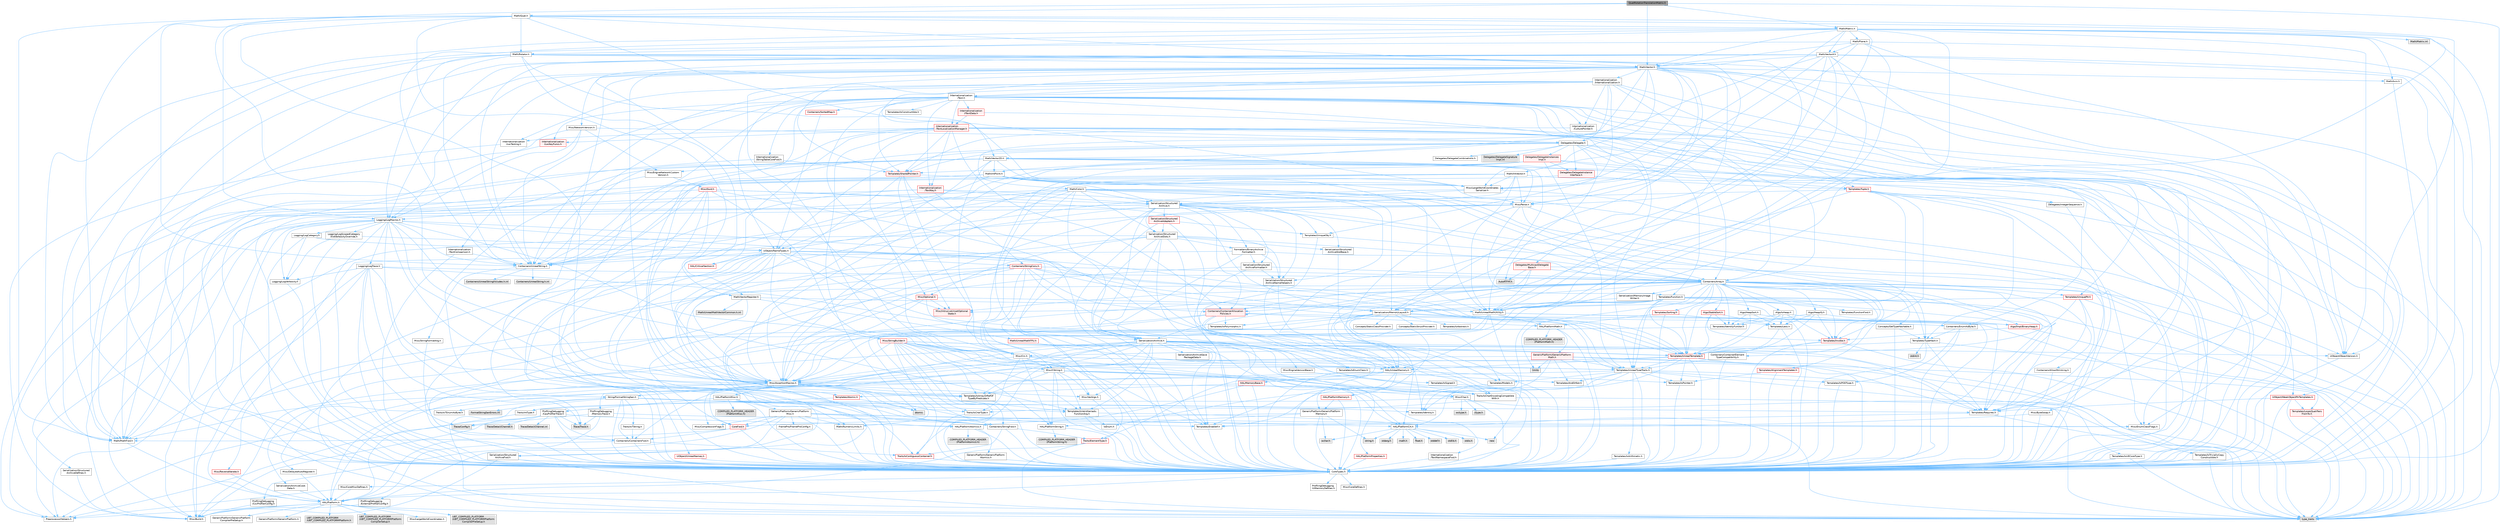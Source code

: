 digraph "QuatRotationTranslationMatrix.h"
{
 // INTERACTIVE_SVG=YES
 // LATEX_PDF_SIZE
  bgcolor="transparent";
  edge [fontname=Helvetica,fontsize=10,labelfontname=Helvetica,labelfontsize=10];
  node [fontname=Helvetica,fontsize=10,shape=box,height=0.2,width=0.4];
  Node1 [id="Node000001",label="QuatRotationTranslationMatrix.h",height=0.2,width=0.4,color="gray40", fillcolor="grey60", style="filled", fontcolor="black",tooltip=" "];
  Node1 -> Node2 [id="edge1_Node000001_Node000002",color="steelblue1",style="solid",tooltip=" "];
  Node2 [id="Node000002",label="CoreTypes.h",height=0.2,width=0.4,color="grey40", fillcolor="white", style="filled",URL="$dc/dec/CoreTypes_8h.html",tooltip=" "];
  Node2 -> Node3 [id="edge2_Node000002_Node000003",color="steelblue1",style="solid",tooltip=" "];
  Node3 [id="Node000003",label="HAL/Platform.h",height=0.2,width=0.4,color="grey40", fillcolor="white", style="filled",URL="$d9/dd0/Platform_8h.html",tooltip=" "];
  Node3 -> Node4 [id="edge3_Node000003_Node000004",color="steelblue1",style="solid",tooltip=" "];
  Node4 [id="Node000004",label="Misc/Build.h",height=0.2,width=0.4,color="grey40", fillcolor="white", style="filled",URL="$d3/dbb/Build_8h.html",tooltip=" "];
  Node3 -> Node5 [id="edge4_Node000003_Node000005",color="steelblue1",style="solid",tooltip=" "];
  Node5 [id="Node000005",label="Misc/LargeWorldCoordinates.h",height=0.2,width=0.4,color="grey40", fillcolor="white", style="filled",URL="$d2/dcb/LargeWorldCoordinates_8h.html",tooltip=" "];
  Node3 -> Node6 [id="edge5_Node000003_Node000006",color="steelblue1",style="solid",tooltip=" "];
  Node6 [id="Node000006",label="type_traits",height=0.2,width=0.4,color="grey60", fillcolor="#E0E0E0", style="filled",tooltip=" "];
  Node3 -> Node7 [id="edge6_Node000003_Node000007",color="steelblue1",style="solid",tooltip=" "];
  Node7 [id="Node000007",label="PreprocessorHelpers.h",height=0.2,width=0.4,color="grey40", fillcolor="white", style="filled",URL="$db/ddb/PreprocessorHelpers_8h.html",tooltip=" "];
  Node3 -> Node8 [id="edge7_Node000003_Node000008",color="steelblue1",style="solid",tooltip=" "];
  Node8 [id="Node000008",label="UBT_COMPILED_PLATFORM\l/UBT_COMPILED_PLATFORMPlatform\lCompilerPreSetup.h",height=0.2,width=0.4,color="grey60", fillcolor="#E0E0E0", style="filled",tooltip=" "];
  Node3 -> Node9 [id="edge8_Node000003_Node000009",color="steelblue1",style="solid",tooltip=" "];
  Node9 [id="Node000009",label="GenericPlatform/GenericPlatform\lCompilerPreSetup.h",height=0.2,width=0.4,color="grey40", fillcolor="white", style="filled",URL="$d9/dc8/GenericPlatformCompilerPreSetup_8h.html",tooltip=" "];
  Node3 -> Node10 [id="edge9_Node000003_Node000010",color="steelblue1",style="solid",tooltip=" "];
  Node10 [id="Node000010",label="GenericPlatform/GenericPlatform.h",height=0.2,width=0.4,color="grey40", fillcolor="white", style="filled",URL="$d6/d84/GenericPlatform_8h.html",tooltip=" "];
  Node3 -> Node11 [id="edge10_Node000003_Node000011",color="steelblue1",style="solid",tooltip=" "];
  Node11 [id="Node000011",label="UBT_COMPILED_PLATFORM\l/UBT_COMPILED_PLATFORMPlatform.h",height=0.2,width=0.4,color="grey60", fillcolor="#E0E0E0", style="filled",tooltip=" "];
  Node3 -> Node12 [id="edge11_Node000003_Node000012",color="steelblue1",style="solid",tooltip=" "];
  Node12 [id="Node000012",label="UBT_COMPILED_PLATFORM\l/UBT_COMPILED_PLATFORMPlatform\lCompilerSetup.h",height=0.2,width=0.4,color="grey60", fillcolor="#E0E0E0", style="filled",tooltip=" "];
  Node2 -> Node13 [id="edge12_Node000002_Node000013",color="steelblue1",style="solid",tooltip=" "];
  Node13 [id="Node000013",label="ProfilingDebugging\l/UMemoryDefines.h",height=0.2,width=0.4,color="grey40", fillcolor="white", style="filled",URL="$d2/da2/UMemoryDefines_8h.html",tooltip=" "];
  Node2 -> Node14 [id="edge13_Node000002_Node000014",color="steelblue1",style="solid",tooltip=" "];
  Node14 [id="Node000014",label="Misc/CoreMiscDefines.h",height=0.2,width=0.4,color="grey40", fillcolor="white", style="filled",URL="$da/d38/CoreMiscDefines_8h.html",tooltip=" "];
  Node14 -> Node3 [id="edge14_Node000014_Node000003",color="steelblue1",style="solid",tooltip=" "];
  Node14 -> Node7 [id="edge15_Node000014_Node000007",color="steelblue1",style="solid",tooltip=" "];
  Node2 -> Node15 [id="edge16_Node000002_Node000015",color="steelblue1",style="solid",tooltip=" "];
  Node15 [id="Node000015",label="Misc/CoreDefines.h",height=0.2,width=0.4,color="grey40", fillcolor="white", style="filled",URL="$d3/dd2/CoreDefines_8h.html",tooltip=" "];
  Node1 -> Node16 [id="edge17_Node000001_Node000016",color="steelblue1",style="solid",tooltip=" "];
  Node16 [id="Node000016",label="Misc/AssertionMacros.h",height=0.2,width=0.4,color="grey40", fillcolor="white", style="filled",URL="$d0/dfa/AssertionMacros_8h.html",tooltip=" "];
  Node16 -> Node2 [id="edge18_Node000016_Node000002",color="steelblue1",style="solid",tooltip=" "];
  Node16 -> Node3 [id="edge19_Node000016_Node000003",color="steelblue1",style="solid",tooltip=" "];
  Node16 -> Node17 [id="edge20_Node000016_Node000017",color="steelblue1",style="solid",tooltip=" "];
  Node17 [id="Node000017",label="HAL/PlatformMisc.h",height=0.2,width=0.4,color="grey40", fillcolor="white", style="filled",URL="$d0/df5/PlatformMisc_8h.html",tooltip=" "];
  Node17 -> Node2 [id="edge21_Node000017_Node000002",color="steelblue1",style="solid",tooltip=" "];
  Node17 -> Node18 [id="edge22_Node000017_Node000018",color="steelblue1",style="solid",tooltip=" "];
  Node18 [id="Node000018",label="GenericPlatform/GenericPlatform\lMisc.h",height=0.2,width=0.4,color="grey40", fillcolor="white", style="filled",URL="$db/d9a/GenericPlatformMisc_8h.html",tooltip=" "];
  Node18 -> Node19 [id="edge23_Node000018_Node000019",color="steelblue1",style="solid",tooltip=" "];
  Node19 [id="Node000019",label="Containers/StringFwd.h",height=0.2,width=0.4,color="grey40", fillcolor="white", style="filled",URL="$df/d37/StringFwd_8h.html",tooltip=" "];
  Node19 -> Node2 [id="edge24_Node000019_Node000002",color="steelblue1",style="solid",tooltip=" "];
  Node19 -> Node20 [id="edge25_Node000019_Node000020",color="steelblue1",style="solid",tooltip=" "];
  Node20 [id="Node000020",label="Traits/ElementType.h",height=0.2,width=0.4,color="red", fillcolor="#FFF0F0", style="filled",URL="$d5/d4f/ElementType_8h.html",tooltip=" "];
  Node20 -> Node3 [id="edge26_Node000020_Node000003",color="steelblue1",style="solid",tooltip=" "];
  Node20 -> Node6 [id="edge27_Node000020_Node000006",color="steelblue1",style="solid",tooltip=" "];
  Node19 -> Node22 [id="edge28_Node000019_Node000022",color="steelblue1",style="solid",tooltip=" "];
  Node22 [id="Node000022",label="Traits/IsContiguousContainer.h",height=0.2,width=0.4,color="red", fillcolor="#FFF0F0", style="filled",URL="$d5/d3c/IsContiguousContainer_8h.html",tooltip=" "];
  Node22 -> Node2 [id="edge29_Node000022_Node000002",color="steelblue1",style="solid",tooltip=" "];
  Node18 -> Node24 [id="edge30_Node000018_Node000024",color="steelblue1",style="solid",tooltip=" "];
  Node24 [id="Node000024",label="CoreFwd.h",height=0.2,width=0.4,color="red", fillcolor="#FFF0F0", style="filled",URL="$d1/d1e/CoreFwd_8h.html",tooltip=" "];
  Node24 -> Node2 [id="edge31_Node000024_Node000002",color="steelblue1",style="solid",tooltip=" "];
  Node24 -> Node25 [id="edge32_Node000024_Node000025",color="steelblue1",style="solid",tooltip=" "];
  Node25 [id="Node000025",label="Containers/ContainersFwd.h",height=0.2,width=0.4,color="grey40", fillcolor="white", style="filled",URL="$d4/d0a/ContainersFwd_8h.html",tooltip=" "];
  Node25 -> Node3 [id="edge33_Node000025_Node000003",color="steelblue1",style="solid",tooltip=" "];
  Node25 -> Node2 [id="edge34_Node000025_Node000002",color="steelblue1",style="solid",tooltip=" "];
  Node25 -> Node22 [id="edge35_Node000025_Node000022",color="steelblue1",style="solid",tooltip=" "];
  Node24 -> Node26 [id="edge36_Node000024_Node000026",color="steelblue1",style="solid",tooltip=" "];
  Node26 [id="Node000026",label="Math/MathFwd.h",height=0.2,width=0.4,color="grey40", fillcolor="white", style="filled",URL="$d2/d10/MathFwd_8h.html",tooltip=" "];
  Node26 -> Node3 [id="edge37_Node000026_Node000003",color="steelblue1",style="solid",tooltip=" "];
  Node18 -> Node2 [id="edge38_Node000018_Node000002",color="steelblue1",style="solid",tooltip=" "];
  Node18 -> Node28 [id="edge39_Node000018_Node000028",color="steelblue1",style="solid",tooltip=" "];
  Node28 [id="Node000028",label="FramePro/FrameProConfig.h",height=0.2,width=0.4,color="grey40", fillcolor="white", style="filled",URL="$d7/d90/FrameProConfig_8h.html",tooltip=" "];
  Node18 -> Node29 [id="edge40_Node000018_Node000029",color="steelblue1",style="solid",tooltip=" "];
  Node29 [id="Node000029",label="HAL/PlatformCrt.h",height=0.2,width=0.4,color="grey40", fillcolor="white", style="filled",URL="$d8/d75/PlatformCrt_8h.html",tooltip=" "];
  Node29 -> Node30 [id="edge41_Node000029_Node000030",color="steelblue1",style="solid",tooltip=" "];
  Node30 [id="Node000030",label="new",height=0.2,width=0.4,color="grey60", fillcolor="#E0E0E0", style="filled",tooltip=" "];
  Node29 -> Node31 [id="edge42_Node000029_Node000031",color="steelblue1",style="solid",tooltip=" "];
  Node31 [id="Node000031",label="wchar.h",height=0.2,width=0.4,color="grey60", fillcolor="#E0E0E0", style="filled",tooltip=" "];
  Node29 -> Node32 [id="edge43_Node000029_Node000032",color="steelblue1",style="solid",tooltip=" "];
  Node32 [id="Node000032",label="stddef.h",height=0.2,width=0.4,color="grey60", fillcolor="#E0E0E0", style="filled",tooltip=" "];
  Node29 -> Node33 [id="edge44_Node000029_Node000033",color="steelblue1",style="solid",tooltip=" "];
  Node33 [id="Node000033",label="stdlib.h",height=0.2,width=0.4,color="grey60", fillcolor="#E0E0E0", style="filled",tooltip=" "];
  Node29 -> Node34 [id="edge45_Node000029_Node000034",color="steelblue1",style="solid",tooltip=" "];
  Node34 [id="Node000034",label="stdio.h",height=0.2,width=0.4,color="grey60", fillcolor="#E0E0E0", style="filled",tooltip=" "];
  Node29 -> Node35 [id="edge46_Node000029_Node000035",color="steelblue1",style="solid",tooltip=" "];
  Node35 [id="Node000035",label="stdarg.h",height=0.2,width=0.4,color="grey60", fillcolor="#E0E0E0", style="filled",tooltip=" "];
  Node29 -> Node36 [id="edge47_Node000029_Node000036",color="steelblue1",style="solid",tooltip=" "];
  Node36 [id="Node000036",label="math.h",height=0.2,width=0.4,color="grey60", fillcolor="#E0E0E0", style="filled",tooltip=" "];
  Node29 -> Node37 [id="edge48_Node000029_Node000037",color="steelblue1",style="solid",tooltip=" "];
  Node37 [id="Node000037",label="float.h",height=0.2,width=0.4,color="grey60", fillcolor="#E0E0E0", style="filled",tooltip=" "];
  Node29 -> Node38 [id="edge49_Node000029_Node000038",color="steelblue1",style="solid",tooltip=" "];
  Node38 [id="Node000038",label="string.h",height=0.2,width=0.4,color="grey60", fillcolor="#E0E0E0", style="filled",tooltip=" "];
  Node18 -> Node39 [id="edge50_Node000018_Node000039",color="steelblue1",style="solid",tooltip=" "];
  Node39 [id="Node000039",label="Math/NumericLimits.h",height=0.2,width=0.4,color="grey40", fillcolor="white", style="filled",URL="$df/d1b/NumericLimits_8h.html",tooltip=" "];
  Node39 -> Node2 [id="edge51_Node000039_Node000002",color="steelblue1",style="solid",tooltip=" "];
  Node18 -> Node40 [id="edge52_Node000018_Node000040",color="steelblue1",style="solid",tooltip=" "];
  Node40 [id="Node000040",label="Misc/CompressionFlags.h",height=0.2,width=0.4,color="grey40", fillcolor="white", style="filled",URL="$d9/d76/CompressionFlags_8h.html",tooltip=" "];
  Node18 -> Node41 [id="edge53_Node000018_Node000041",color="steelblue1",style="solid",tooltip=" "];
  Node41 [id="Node000041",label="Misc/EnumClassFlags.h",height=0.2,width=0.4,color="grey40", fillcolor="white", style="filled",URL="$d8/de7/EnumClassFlags_8h.html",tooltip=" "];
  Node18 -> Node42 [id="edge54_Node000018_Node000042",color="steelblue1",style="solid",tooltip=" "];
  Node42 [id="Node000042",label="ProfilingDebugging\l/CsvProfilerConfig.h",height=0.2,width=0.4,color="grey40", fillcolor="white", style="filled",URL="$d3/d88/CsvProfilerConfig_8h.html",tooltip=" "];
  Node42 -> Node4 [id="edge55_Node000042_Node000004",color="steelblue1",style="solid",tooltip=" "];
  Node18 -> Node43 [id="edge56_Node000018_Node000043",color="steelblue1",style="solid",tooltip=" "];
  Node43 [id="Node000043",label="ProfilingDebugging\l/ExternalProfilerConfig.h",height=0.2,width=0.4,color="grey40", fillcolor="white", style="filled",URL="$d3/dbb/ExternalProfilerConfig_8h.html",tooltip=" "];
  Node43 -> Node4 [id="edge57_Node000043_Node000004",color="steelblue1",style="solid",tooltip=" "];
  Node17 -> Node44 [id="edge58_Node000017_Node000044",color="steelblue1",style="solid",tooltip=" "];
  Node44 [id="Node000044",label="COMPILED_PLATFORM_HEADER\l(PlatformMisc.h)",height=0.2,width=0.4,color="grey60", fillcolor="#E0E0E0", style="filled",tooltip=" "];
  Node17 -> Node45 [id="edge59_Node000017_Node000045",color="steelblue1",style="solid",tooltip=" "];
  Node45 [id="Node000045",label="ProfilingDebugging\l/CpuProfilerTrace.h",height=0.2,width=0.4,color="grey40", fillcolor="white", style="filled",URL="$da/dcb/CpuProfilerTrace_8h.html",tooltip=" "];
  Node45 -> Node2 [id="edge60_Node000045_Node000002",color="steelblue1",style="solid",tooltip=" "];
  Node45 -> Node25 [id="edge61_Node000045_Node000025",color="steelblue1",style="solid",tooltip=" "];
  Node45 -> Node46 [id="edge62_Node000045_Node000046",color="steelblue1",style="solid",tooltip=" "];
  Node46 [id="Node000046",label="HAL/PlatformAtomics.h",height=0.2,width=0.4,color="grey40", fillcolor="white", style="filled",URL="$d3/d36/PlatformAtomics_8h.html",tooltip=" "];
  Node46 -> Node2 [id="edge63_Node000046_Node000002",color="steelblue1",style="solid",tooltip=" "];
  Node46 -> Node47 [id="edge64_Node000046_Node000047",color="steelblue1",style="solid",tooltip=" "];
  Node47 [id="Node000047",label="GenericPlatform/GenericPlatform\lAtomics.h",height=0.2,width=0.4,color="grey40", fillcolor="white", style="filled",URL="$da/d72/GenericPlatformAtomics_8h.html",tooltip=" "];
  Node47 -> Node2 [id="edge65_Node000047_Node000002",color="steelblue1",style="solid",tooltip=" "];
  Node46 -> Node48 [id="edge66_Node000046_Node000048",color="steelblue1",style="solid",tooltip=" "];
  Node48 [id="Node000048",label="COMPILED_PLATFORM_HEADER\l(PlatformAtomics.h)",height=0.2,width=0.4,color="grey60", fillcolor="#E0E0E0", style="filled",tooltip=" "];
  Node45 -> Node7 [id="edge67_Node000045_Node000007",color="steelblue1",style="solid",tooltip=" "];
  Node45 -> Node4 [id="edge68_Node000045_Node000004",color="steelblue1",style="solid",tooltip=" "];
  Node45 -> Node49 [id="edge69_Node000045_Node000049",color="steelblue1",style="solid",tooltip=" "];
  Node49 [id="Node000049",label="Trace/Config.h",height=0.2,width=0.4,color="grey60", fillcolor="#E0E0E0", style="filled",tooltip=" "];
  Node45 -> Node50 [id="edge70_Node000045_Node000050",color="steelblue1",style="solid",tooltip=" "];
  Node50 [id="Node000050",label="Trace/Detail/Channel.h",height=0.2,width=0.4,color="grey60", fillcolor="#E0E0E0", style="filled",tooltip=" "];
  Node45 -> Node51 [id="edge71_Node000045_Node000051",color="steelblue1",style="solid",tooltip=" "];
  Node51 [id="Node000051",label="Trace/Detail/Channel.inl",height=0.2,width=0.4,color="grey60", fillcolor="#E0E0E0", style="filled",tooltip=" "];
  Node45 -> Node52 [id="edge72_Node000045_Node000052",color="steelblue1",style="solid",tooltip=" "];
  Node52 [id="Node000052",label="Trace/Trace.h",height=0.2,width=0.4,color="grey60", fillcolor="#E0E0E0", style="filled",tooltip=" "];
  Node16 -> Node7 [id="edge73_Node000016_Node000007",color="steelblue1",style="solid",tooltip=" "];
  Node16 -> Node53 [id="edge74_Node000016_Node000053",color="steelblue1",style="solid",tooltip=" "];
  Node53 [id="Node000053",label="Templates/EnableIf.h",height=0.2,width=0.4,color="grey40", fillcolor="white", style="filled",URL="$d7/d60/EnableIf_8h.html",tooltip=" "];
  Node53 -> Node2 [id="edge75_Node000053_Node000002",color="steelblue1",style="solid",tooltip=" "];
  Node16 -> Node54 [id="edge76_Node000016_Node000054",color="steelblue1",style="solid",tooltip=" "];
  Node54 [id="Node000054",label="Templates/IsArrayOrRefOf\lTypeByPredicate.h",height=0.2,width=0.4,color="grey40", fillcolor="white", style="filled",URL="$d6/da1/IsArrayOrRefOfTypeByPredicate_8h.html",tooltip=" "];
  Node54 -> Node2 [id="edge77_Node000054_Node000002",color="steelblue1",style="solid",tooltip=" "];
  Node16 -> Node55 [id="edge78_Node000016_Node000055",color="steelblue1",style="solid",tooltip=" "];
  Node55 [id="Node000055",label="Templates/IsValidVariadic\lFunctionArg.h",height=0.2,width=0.4,color="grey40", fillcolor="white", style="filled",URL="$d0/dc8/IsValidVariadicFunctionArg_8h.html",tooltip=" "];
  Node55 -> Node2 [id="edge79_Node000055_Node000002",color="steelblue1",style="solid",tooltip=" "];
  Node55 -> Node56 [id="edge80_Node000055_Node000056",color="steelblue1",style="solid",tooltip=" "];
  Node56 [id="Node000056",label="IsEnum.h",height=0.2,width=0.4,color="grey40", fillcolor="white", style="filled",URL="$d4/de5/IsEnum_8h.html",tooltip=" "];
  Node55 -> Node6 [id="edge81_Node000055_Node000006",color="steelblue1",style="solid",tooltip=" "];
  Node16 -> Node57 [id="edge82_Node000016_Node000057",color="steelblue1",style="solid",tooltip=" "];
  Node57 [id="Node000057",label="Traits/IsCharEncodingCompatible\lWith.h",height=0.2,width=0.4,color="grey40", fillcolor="white", style="filled",URL="$df/dd1/IsCharEncodingCompatibleWith_8h.html",tooltip=" "];
  Node57 -> Node6 [id="edge83_Node000057_Node000006",color="steelblue1",style="solid",tooltip=" "];
  Node57 -> Node58 [id="edge84_Node000057_Node000058",color="steelblue1",style="solid",tooltip=" "];
  Node58 [id="Node000058",label="Traits/IsCharType.h",height=0.2,width=0.4,color="grey40", fillcolor="white", style="filled",URL="$db/d51/IsCharType_8h.html",tooltip=" "];
  Node58 -> Node2 [id="edge85_Node000058_Node000002",color="steelblue1",style="solid",tooltip=" "];
  Node16 -> Node59 [id="edge86_Node000016_Node000059",color="steelblue1",style="solid",tooltip=" "];
  Node59 [id="Node000059",label="Misc/VarArgs.h",height=0.2,width=0.4,color="grey40", fillcolor="white", style="filled",URL="$d5/d6f/VarArgs_8h.html",tooltip=" "];
  Node59 -> Node2 [id="edge87_Node000059_Node000002",color="steelblue1",style="solid",tooltip=" "];
  Node16 -> Node60 [id="edge88_Node000016_Node000060",color="steelblue1",style="solid",tooltip=" "];
  Node60 [id="Node000060",label="String/FormatStringSan.h",height=0.2,width=0.4,color="grey40", fillcolor="white", style="filled",URL="$d3/d8b/FormatStringSan_8h.html",tooltip=" "];
  Node60 -> Node6 [id="edge89_Node000060_Node000006",color="steelblue1",style="solid",tooltip=" "];
  Node60 -> Node2 [id="edge90_Node000060_Node000002",color="steelblue1",style="solid",tooltip=" "];
  Node60 -> Node61 [id="edge91_Node000060_Node000061",color="steelblue1",style="solid",tooltip=" "];
  Node61 [id="Node000061",label="Templates/Requires.h",height=0.2,width=0.4,color="grey40", fillcolor="white", style="filled",URL="$dc/d96/Requires_8h.html",tooltip=" "];
  Node61 -> Node53 [id="edge92_Node000061_Node000053",color="steelblue1",style="solid",tooltip=" "];
  Node61 -> Node6 [id="edge93_Node000061_Node000006",color="steelblue1",style="solid",tooltip=" "];
  Node60 -> Node62 [id="edge94_Node000060_Node000062",color="steelblue1",style="solid",tooltip=" "];
  Node62 [id="Node000062",label="Templates/Identity.h",height=0.2,width=0.4,color="grey40", fillcolor="white", style="filled",URL="$d0/dd5/Identity_8h.html",tooltip=" "];
  Node60 -> Node55 [id="edge95_Node000060_Node000055",color="steelblue1",style="solid",tooltip=" "];
  Node60 -> Node58 [id="edge96_Node000060_Node000058",color="steelblue1",style="solid",tooltip=" "];
  Node60 -> Node63 [id="edge97_Node000060_Node000063",color="steelblue1",style="solid",tooltip=" "];
  Node63 [id="Node000063",label="Traits/IsTEnumAsByte.h",height=0.2,width=0.4,color="grey40", fillcolor="white", style="filled",URL="$d1/de6/IsTEnumAsByte_8h.html",tooltip=" "];
  Node60 -> Node64 [id="edge98_Node000060_Node000064",color="steelblue1",style="solid",tooltip=" "];
  Node64 [id="Node000064",label="Traits/IsTString.h",height=0.2,width=0.4,color="grey40", fillcolor="white", style="filled",URL="$d0/df8/IsTString_8h.html",tooltip=" "];
  Node64 -> Node25 [id="edge99_Node000064_Node000025",color="steelblue1",style="solid",tooltip=" "];
  Node60 -> Node25 [id="edge100_Node000060_Node000025",color="steelblue1",style="solid",tooltip=" "];
  Node60 -> Node65 [id="edge101_Node000060_Node000065",color="steelblue1",style="solid",tooltip=" "];
  Node65 [id="Node000065",label="FormatStringSanErrors.inl",height=0.2,width=0.4,color="grey60", fillcolor="#E0E0E0", style="filled",tooltip=" "];
  Node16 -> Node66 [id="edge102_Node000016_Node000066",color="steelblue1",style="solid",tooltip=" "];
  Node66 [id="Node000066",label="atomic",height=0.2,width=0.4,color="grey60", fillcolor="#E0E0E0", style="filled",tooltip=" "];
  Node1 -> Node67 [id="edge103_Node000001_Node000067",color="steelblue1",style="solid",tooltip=" "];
  Node67 [id="Node000067",label="Math/Vector.h",height=0.2,width=0.4,color="grey40", fillcolor="white", style="filled",URL="$d6/dbe/Vector_8h.html",tooltip=" "];
  Node67 -> Node2 [id="edge104_Node000067_Node000002",color="steelblue1",style="solid",tooltip=" "];
  Node67 -> Node16 [id="edge105_Node000067_Node000016",color="steelblue1",style="solid",tooltip=" "];
  Node67 -> Node26 [id="edge106_Node000067_Node000026",color="steelblue1",style="solid",tooltip=" "];
  Node67 -> Node39 [id="edge107_Node000067_Node000039",color="steelblue1",style="solid",tooltip=" "];
  Node67 -> Node68 [id="edge108_Node000067_Node000068",color="steelblue1",style="solid",tooltip=" "];
  Node68 [id="Node000068",label="Misc/Crc.h",height=0.2,width=0.4,color="grey40", fillcolor="white", style="filled",URL="$d4/dd2/Crc_8h.html",tooltip=" "];
  Node68 -> Node2 [id="edge109_Node000068_Node000002",color="steelblue1",style="solid",tooltip=" "];
  Node68 -> Node69 [id="edge110_Node000068_Node000069",color="steelblue1",style="solid",tooltip=" "];
  Node69 [id="Node000069",label="HAL/PlatformString.h",height=0.2,width=0.4,color="grey40", fillcolor="white", style="filled",URL="$db/db5/PlatformString_8h.html",tooltip=" "];
  Node69 -> Node2 [id="edge111_Node000069_Node000002",color="steelblue1",style="solid",tooltip=" "];
  Node69 -> Node70 [id="edge112_Node000069_Node000070",color="steelblue1",style="solid",tooltip=" "];
  Node70 [id="Node000070",label="COMPILED_PLATFORM_HEADER\l(PlatformString.h)",height=0.2,width=0.4,color="grey60", fillcolor="#E0E0E0", style="filled",tooltip=" "];
  Node68 -> Node16 [id="edge113_Node000068_Node000016",color="steelblue1",style="solid",tooltip=" "];
  Node68 -> Node71 [id="edge114_Node000068_Node000071",color="steelblue1",style="solid",tooltip=" "];
  Node71 [id="Node000071",label="Misc/CString.h",height=0.2,width=0.4,color="grey40", fillcolor="white", style="filled",URL="$d2/d49/CString_8h.html",tooltip=" "];
  Node71 -> Node2 [id="edge115_Node000071_Node000002",color="steelblue1",style="solid",tooltip=" "];
  Node71 -> Node29 [id="edge116_Node000071_Node000029",color="steelblue1",style="solid",tooltip=" "];
  Node71 -> Node69 [id="edge117_Node000071_Node000069",color="steelblue1",style="solid",tooltip=" "];
  Node71 -> Node16 [id="edge118_Node000071_Node000016",color="steelblue1",style="solid",tooltip=" "];
  Node71 -> Node72 [id="edge119_Node000071_Node000072",color="steelblue1",style="solid",tooltip=" "];
  Node72 [id="Node000072",label="Misc/Char.h",height=0.2,width=0.4,color="grey40", fillcolor="white", style="filled",URL="$d0/d58/Char_8h.html",tooltip=" "];
  Node72 -> Node2 [id="edge120_Node000072_Node000002",color="steelblue1",style="solid",tooltip=" "];
  Node72 -> Node73 [id="edge121_Node000072_Node000073",color="steelblue1",style="solid",tooltip=" "];
  Node73 [id="Node000073",label="Traits/IntType.h",height=0.2,width=0.4,color="grey40", fillcolor="white", style="filled",URL="$d7/deb/IntType_8h.html",tooltip=" "];
  Node73 -> Node3 [id="edge122_Node000073_Node000003",color="steelblue1",style="solid",tooltip=" "];
  Node72 -> Node74 [id="edge123_Node000072_Node000074",color="steelblue1",style="solid",tooltip=" "];
  Node74 [id="Node000074",label="ctype.h",height=0.2,width=0.4,color="grey60", fillcolor="#E0E0E0", style="filled",tooltip=" "];
  Node72 -> Node75 [id="edge124_Node000072_Node000075",color="steelblue1",style="solid",tooltip=" "];
  Node75 [id="Node000075",label="wctype.h",height=0.2,width=0.4,color="grey60", fillcolor="#E0E0E0", style="filled",tooltip=" "];
  Node72 -> Node6 [id="edge125_Node000072_Node000006",color="steelblue1",style="solid",tooltip=" "];
  Node71 -> Node59 [id="edge126_Node000071_Node000059",color="steelblue1",style="solid",tooltip=" "];
  Node71 -> Node54 [id="edge127_Node000071_Node000054",color="steelblue1",style="solid",tooltip=" "];
  Node71 -> Node55 [id="edge128_Node000071_Node000055",color="steelblue1",style="solid",tooltip=" "];
  Node71 -> Node57 [id="edge129_Node000071_Node000057",color="steelblue1",style="solid",tooltip=" "];
  Node68 -> Node72 [id="edge130_Node000068_Node000072",color="steelblue1",style="solid",tooltip=" "];
  Node68 -> Node76 [id="edge131_Node000068_Node000076",color="steelblue1",style="solid",tooltip=" "];
  Node76 [id="Node000076",label="Templates/UnrealTypeTraits.h",height=0.2,width=0.4,color="grey40", fillcolor="white", style="filled",URL="$d2/d2d/UnrealTypeTraits_8h.html",tooltip=" "];
  Node76 -> Node2 [id="edge132_Node000076_Node000002",color="steelblue1",style="solid",tooltip=" "];
  Node76 -> Node77 [id="edge133_Node000076_Node000077",color="steelblue1",style="solid",tooltip=" "];
  Node77 [id="Node000077",label="Templates/IsPointer.h",height=0.2,width=0.4,color="grey40", fillcolor="white", style="filled",URL="$d7/d05/IsPointer_8h.html",tooltip=" "];
  Node77 -> Node2 [id="edge134_Node000077_Node000002",color="steelblue1",style="solid",tooltip=" "];
  Node76 -> Node16 [id="edge135_Node000076_Node000016",color="steelblue1",style="solid",tooltip=" "];
  Node76 -> Node78 [id="edge136_Node000076_Node000078",color="steelblue1",style="solid",tooltip=" "];
  Node78 [id="Node000078",label="Templates/AndOrNot.h",height=0.2,width=0.4,color="grey40", fillcolor="white", style="filled",URL="$db/d0a/AndOrNot_8h.html",tooltip=" "];
  Node78 -> Node2 [id="edge137_Node000078_Node000002",color="steelblue1",style="solid",tooltip=" "];
  Node76 -> Node53 [id="edge138_Node000076_Node000053",color="steelblue1",style="solid",tooltip=" "];
  Node76 -> Node79 [id="edge139_Node000076_Node000079",color="steelblue1",style="solid",tooltip=" "];
  Node79 [id="Node000079",label="Templates/IsArithmetic.h",height=0.2,width=0.4,color="grey40", fillcolor="white", style="filled",URL="$d2/d5d/IsArithmetic_8h.html",tooltip=" "];
  Node79 -> Node2 [id="edge140_Node000079_Node000002",color="steelblue1",style="solid",tooltip=" "];
  Node76 -> Node56 [id="edge141_Node000076_Node000056",color="steelblue1",style="solid",tooltip=" "];
  Node76 -> Node80 [id="edge142_Node000076_Node000080",color="steelblue1",style="solid",tooltip=" "];
  Node80 [id="Node000080",label="Templates/Models.h",height=0.2,width=0.4,color="grey40", fillcolor="white", style="filled",URL="$d3/d0c/Models_8h.html",tooltip=" "];
  Node80 -> Node62 [id="edge143_Node000080_Node000062",color="steelblue1",style="solid",tooltip=" "];
  Node76 -> Node81 [id="edge144_Node000076_Node000081",color="steelblue1",style="solid",tooltip=" "];
  Node81 [id="Node000081",label="Templates/IsPODType.h",height=0.2,width=0.4,color="grey40", fillcolor="white", style="filled",URL="$d7/db1/IsPODType_8h.html",tooltip=" "];
  Node81 -> Node2 [id="edge145_Node000081_Node000002",color="steelblue1",style="solid",tooltip=" "];
  Node76 -> Node82 [id="edge146_Node000076_Node000082",color="steelblue1",style="solid",tooltip=" "];
  Node82 [id="Node000082",label="Templates/IsUECoreType.h",height=0.2,width=0.4,color="grey40", fillcolor="white", style="filled",URL="$d1/db8/IsUECoreType_8h.html",tooltip=" "];
  Node82 -> Node2 [id="edge147_Node000082_Node000002",color="steelblue1",style="solid",tooltip=" "];
  Node82 -> Node6 [id="edge148_Node000082_Node000006",color="steelblue1",style="solid",tooltip=" "];
  Node76 -> Node83 [id="edge149_Node000076_Node000083",color="steelblue1",style="solid",tooltip=" "];
  Node83 [id="Node000083",label="Templates/IsTriviallyCopy\lConstructible.h",height=0.2,width=0.4,color="grey40", fillcolor="white", style="filled",URL="$d3/d78/IsTriviallyCopyConstructible_8h.html",tooltip=" "];
  Node83 -> Node2 [id="edge150_Node000083_Node000002",color="steelblue1",style="solid",tooltip=" "];
  Node83 -> Node6 [id="edge151_Node000083_Node000006",color="steelblue1",style="solid",tooltip=" "];
  Node68 -> Node58 [id="edge152_Node000068_Node000058",color="steelblue1",style="solid",tooltip=" "];
  Node67 -> Node84 [id="edge153_Node000067_Node000084",color="steelblue1",style="solid",tooltip=" "];
  Node84 [id="Node000084",label="Math/UnrealMathUtility.h",height=0.2,width=0.4,color="grey40", fillcolor="white", style="filled",URL="$db/db8/UnrealMathUtility_8h.html",tooltip=" "];
  Node84 -> Node2 [id="edge154_Node000084_Node000002",color="steelblue1",style="solid",tooltip=" "];
  Node84 -> Node16 [id="edge155_Node000084_Node000016",color="steelblue1",style="solid",tooltip=" "];
  Node84 -> Node85 [id="edge156_Node000084_Node000085",color="steelblue1",style="solid",tooltip=" "];
  Node85 [id="Node000085",label="HAL/PlatformMath.h",height=0.2,width=0.4,color="grey40", fillcolor="white", style="filled",URL="$dc/d53/PlatformMath_8h.html",tooltip=" "];
  Node85 -> Node2 [id="edge157_Node000085_Node000002",color="steelblue1",style="solid",tooltip=" "];
  Node85 -> Node86 [id="edge158_Node000085_Node000086",color="steelblue1",style="solid",tooltip=" "];
  Node86 [id="Node000086",label="GenericPlatform/GenericPlatform\lMath.h",height=0.2,width=0.4,color="red", fillcolor="#FFF0F0", style="filled",URL="$d5/d79/GenericPlatformMath_8h.html",tooltip=" "];
  Node86 -> Node2 [id="edge159_Node000086_Node000002",color="steelblue1",style="solid",tooltip=" "];
  Node86 -> Node25 [id="edge160_Node000086_Node000025",color="steelblue1",style="solid",tooltip=" "];
  Node86 -> Node29 [id="edge161_Node000086_Node000029",color="steelblue1",style="solid",tooltip=" "];
  Node86 -> Node78 [id="edge162_Node000086_Node000078",color="steelblue1",style="solid",tooltip=" "];
  Node86 -> Node76 [id="edge163_Node000086_Node000076",color="steelblue1",style="solid",tooltip=" "];
  Node86 -> Node61 [id="edge164_Node000086_Node000061",color="steelblue1",style="solid",tooltip=" "];
  Node86 -> Node94 [id="edge165_Node000086_Node000094",color="steelblue1",style="solid",tooltip=" "];
  Node94 [id="Node000094",label="limits",height=0.2,width=0.4,color="grey60", fillcolor="#E0E0E0", style="filled",tooltip=" "];
  Node86 -> Node6 [id="edge166_Node000086_Node000006",color="steelblue1",style="solid",tooltip=" "];
  Node85 -> Node95 [id="edge167_Node000085_Node000095",color="steelblue1",style="solid",tooltip=" "];
  Node95 [id="Node000095",label="COMPILED_PLATFORM_HEADER\l(PlatformMath.h)",height=0.2,width=0.4,color="grey60", fillcolor="#E0E0E0", style="filled",tooltip=" "];
  Node84 -> Node26 [id="edge168_Node000084_Node000026",color="steelblue1",style="solid",tooltip=" "];
  Node84 -> Node62 [id="edge169_Node000084_Node000062",color="steelblue1",style="solid",tooltip=" "];
  Node84 -> Node61 [id="edge170_Node000084_Node000061",color="steelblue1",style="solid",tooltip=" "];
  Node67 -> Node96 [id="edge171_Node000067_Node000096",color="steelblue1",style="solid",tooltip=" "];
  Node96 [id="Node000096",label="Containers/UnrealString.h",height=0.2,width=0.4,color="grey40", fillcolor="white", style="filled",URL="$d5/dba/UnrealString_8h.html",tooltip=" "];
  Node96 -> Node97 [id="edge172_Node000096_Node000097",color="steelblue1",style="solid",tooltip=" "];
  Node97 [id="Node000097",label="Containers/UnrealStringIncludes.h.inl",height=0.2,width=0.4,color="grey60", fillcolor="#E0E0E0", style="filled",tooltip=" "];
  Node96 -> Node98 [id="edge173_Node000096_Node000098",color="steelblue1",style="solid",tooltip=" "];
  Node98 [id="Node000098",label="Containers/UnrealString.h.inl",height=0.2,width=0.4,color="grey60", fillcolor="#E0E0E0", style="filled",tooltip=" "];
  Node96 -> Node99 [id="edge174_Node000096_Node000099",color="steelblue1",style="solid",tooltip=" "];
  Node99 [id="Node000099",label="Misc/StringFormatArg.h",height=0.2,width=0.4,color="grey40", fillcolor="white", style="filled",URL="$d2/d16/StringFormatArg_8h.html",tooltip=" "];
  Node99 -> Node25 [id="edge175_Node000099_Node000025",color="steelblue1",style="solid",tooltip=" "];
  Node67 -> Node100 [id="edge176_Node000067_Node000100",color="steelblue1",style="solid",tooltip=" "];
  Node100 [id="Node000100",label="Misc/Parse.h",height=0.2,width=0.4,color="grey40", fillcolor="white", style="filled",URL="$dc/d71/Parse_8h.html",tooltip=" "];
  Node100 -> Node19 [id="edge177_Node000100_Node000019",color="steelblue1",style="solid",tooltip=" "];
  Node100 -> Node96 [id="edge178_Node000100_Node000096",color="steelblue1",style="solid",tooltip=" "];
  Node100 -> Node2 [id="edge179_Node000100_Node000002",color="steelblue1",style="solid",tooltip=" "];
  Node100 -> Node29 [id="edge180_Node000100_Node000029",color="steelblue1",style="solid",tooltip=" "];
  Node100 -> Node4 [id="edge181_Node000100_Node000004",color="steelblue1",style="solid",tooltip=" "];
  Node100 -> Node41 [id="edge182_Node000100_Node000041",color="steelblue1",style="solid",tooltip=" "];
  Node100 -> Node101 [id="edge183_Node000100_Node000101",color="steelblue1",style="solid",tooltip=" "];
  Node101 [id="Node000101",label="Templates/Function.h",height=0.2,width=0.4,color="grey40", fillcolor="white", style="filled",URL="$df/df5/Function_8h.html",tooltip=" "];
  Node101 -> Node2 [id="edge184_Node000101_Node000002",color="steelblue1",style="solid",tooltip=" "];
  Node101 -> Node16 [id="edge185_Node000101_Node000016",color="steelblue1",style="solid",tooltip=" "];
  Node101 -> Node102 [id="edge186_Node000101_Node000102",color="steelblue1",style="solid",tooltip=" "];
  Node102 [id="Node000102",label="Misc/IntrusiveUnsetOptional\lState.h",height=0.2,width=0.4,color="red", fillcolor="#FFF0F0", style="filled",URL="$d2/d0a/IntrusiveUnsetOptionalState_8h.html",tooltip=" "];
  Node101 -> Node104 [id="edge187_Node000101_Node000104",color="steelblue1",style="solid",tooltip=" "];
  Node104 [id="Node000104",label="HAL/UnrealMemory.h",height=0.2,width=0.4,color="grey40", fillcolor="white", style="filled",URL="$d9/d96/UnrealMemory_8h.html",tooltip=" "];
  Node104 -> Node2 [id="edge188_Node000104_Node000002",color="steelblue1",style="solid",tooltip=" "];
  Node104 -> Node105 [id="edge189_Node000104_Node000105",color="steelblue1",style="solid",tooltip=" "];
  Node105 [id="Node000105",label="GenericPlatform/GenericPlatform\lMemory.h",height=0.2,width=0.4,color="grey40", fillcolor="white", style="filled",URL="$dd/d22/GenericPlatformMemory_8h.html",tooltip=" "];
  Node105 -> Node24 [id="edge190_Node000105_Node000024",color="steelblue1",style="solid",tooltip=" "];
  Node105 -> Node2 [id="edge191_Node000105_Node000002",color="steelblue1",style="solid",tooltip=" "];
  Node105 -> Node69 [id="edge192_Node000105_Node000069",color="steelblue1",style="solid",tooltip=" "];
  Node105 -> Node38 [id="edge193_Node000105_Node000038",color="steelblue1",style="solid",tooltip=" "];
  Node105 -> Node31 [id="edge194_Node000105_Node000031",color="steelblue1",style="solid",tooltip=" "];
  Node104 -> Node106 [id="edge195_Node000104_Node000106",color="steelblue1",style="solid",tooltip=" "];
  Node106 [id="Node000106",label="HAL/MemoryBase.h",height=0.2,width=0.4,color="red", fillcolor="#FFF0F0", style="filled",URL="$d6/d9f/MemoryBase_8h.html",tooltip=" "];
  Node106 -> Node2 [id="edge196_Node000106_Node000002",color="steelblue1",style="solid",tooltip=" "];
  Node106 -> Node46 [id="edge197_Node000106_Node000046",color="steelblue1",style="solid",tooltip=" "];
  Node106 -> Node29 [id="edge198_Node000106_Node000029",color="steelblue1",style="solid",tooltip=" "];
  Node106 -> Node110 [id="edge199_Node000106_Node000110",color="steelblue1",style="solid",tooltip=" "];
  Node110 [id="Node000110",label="Templates/Atomic.h",height=0.2,width=0.4,color="red", fillcolor="#FFF0F0", style="filled",URL="$d3/d91/Atomic_8h.html",tooltip=" "];
  Node110 -> Node73 [id="edge200_Node000110_Node000073",color="steelblue1",style="solid",tooltip=" "];
  Node110 -> Node66 [id="edge201_Node000110_Node000066",color="steelblue1",style="solid",tooltip=" "];
  Node104 -> Node115 [id="edge202_Node000104_Node000115",color="steelblue1",style="solid",tooltip=" "];
  Node115 [id="Node000115",label="HAL/PlatformMemory.h",height=0.2,width=0.4,color="red", fillcolor="#FFF0F0", style="filled",URL="$de/d68/PlatformMemory_8h.html",tooltip=" "];
  Node115 -> Node2 [id="edge203_Node000115_Node000002",color="steelblue1",style="solid",tooltip=" "];
  Node115 -> Node105 [id="edge204_Node000115_Node000105",color="steelblue1",style="solid",tooltip=" "];
  Node104 -> Node117 [id="edge205_Node000104_Node000117",color="steelblue1",style="solid",tooltip=" "];
  Node117 [id="Node000117",label="ProfilingDebugging\l/MemoryTrace.h",height=0.2,width=0.4,color="grey40", fillcolor="white", style="filled",URL="$da/dd7/MemoryTrace_8h.html",tooltip=" "];
  Node117 -> Node3 [id="edge206_Node000117_Node000003",color="steelblue1",style="solid",tooltip=" "];
  Node117 -> Node41 [id="edge207_Node000117_Node000041",color="steelblue1",style="solid",tooltip=" "];
  Node117 -> Node49 [id="edge208_Node000117_Node000049",color="steelblue1",style="solid",tooltip=" "];
  Node117 -> Node52 [id="edge209_Node000117_Node000052",color="steelblue1",style="solid",tooltip=" "];
  Node104 -> Node77 [id="edge210_Node000104_Node000077",color="steelblue1",style="solid",tooltip=" "];
  Node101 -> Node118 [id="edge211_Node000101_Node000118",color="steelblue1",style="solid",tooltip=" "];
  Node118 [id="Node000118",label="Templates/FunctionFwd.h",height=0.2,width=0.4,color="grey40", fillcolor="white", style="filled",URL="$d6/d54/FunctionFwd_8h.html",tooltip=" "];
  Node101 -> Node76 [id="edge212_Node000101_Node000076",color="steelblue1",style="solid",tooltip=" "];
  Node101 -> Node119 [id="edge213_Node000101_Node000119",color="steelblue1",style="solid",tooltip=" "];
  Node119 [id="Node000119",label="Templates/Invoke.h",height=0.2,width=0.4,color="red", fillcolor="#FFF0F0", style="filled",URL="$d7/deb/Invoke_8h.html",tooltip=" "];
  Node119 -> Node2 [id="edge214_Node000119_Node000002",color="steelblue1",style="solid",tooltip=" "];
  Node119 -> Node121 [id="edge215_Node000119_Node000121",color="steelblue1",style="solid",tooltip=" "];
  Node121 [id="Node000121",label="Templates/UnrealTemplate.h",height=0.2,width=0.4,color="red", fillcolor="#FFF0F0", style="filled",URL="$d4/d24/UnrealTemplate_8h.html",tooltip=" "];
  Node121 -> Node2 [id="edge216_Node000121_Node000002",color="steelblue1",style="solid",tooltip=" "];
  Node121 -> Node77 [id="edge217_Node000121_Node000077",color="steelblue1",style="solid",tooltip=" "];
  Node121 -> Node104 [id="edge218_Node000121_Node000104",color="steelblue1",style="solid",tooltip=" "];
  Node121 -> Node76 [id="edge219_Node000121_Node000076",color="steelblue1",style="solid",tooltip=" "];
  Node121 -> Node61 [id="edge220_Node000121_Node000061",color="steelblue1",style="solid",tooltip=" "];
  Node121 -> Node62 [id="edge221_Node000121_Node000062",color="steelblue1",style="solid",tooltip=" "];
  Node121 -> Node22 [id="edge222_Node000121_Node000022",color="steelblue1",style="solid",tooltip=" "];
  Node121 -> Node6 [id="edge223_Node000121_Node000006",color="steelblue1",style="solid",tooltip=" "];
  Node119 -> Node6 [id="edge224_Node000119_Node000006",color="steelblue1",style="solid",tooltip=" "];
  Node101 -> Node121 [id="edge225_Node000101_Node000121",color="steelblue1",style="solid",tooltip=" "];
  Node101 -> Node61 [id="edge226_Node000101_Node000061",color="steelblue1",style="solid",tooltip=" "];
  Node101 -> Node84 [id="edge227_Node000101_Node000084",color="steelblue1",style="solid",tooltip=" "];
  Node101 -> Node30 [id="edge228_Node000101_Node000030",color="steelblue1",style="solid",tooltip=" "];
  Node101 -> Node6 [id="edge229_Node000101_Node000006",color="steelblue1",style="solid",tooltip=" "];
  Node67 -> Node125 [id="edge230_Node000067_Node000125",color="steelblue1",style="solid",tooltip=" "];
  Node125 [id="Node000125",label="Misc/LargeWorldCoordinates\lSerializer.h",height=0.2,width=0.4,color="grey40", fillcolor="white", style="filled",URL="$d7/df9/LargeWorldCoordinatesSerializer_8h.html",tooltip=" "];
  Node125 -> Node126 [id="edge231_Node000125_Node000126",color="steelblue1",style="solid",tooltip=" "];
  Node126 [id="Node000126",label="UObject/NameTypes.h",height=0.2,width=0.4,color="grey40", fillcolor="white", style="filled",URL="$d6/d35/NameTypes_8h.html",tooltip=" "];
  Node126 -> Node2 [id="edge232_Node000126_Node000002",color="steelblue1",style="solid",tooltip=" "];
  Node126 -> Node16 [id="edge233_Node000126_Node000016",color="steelblue1",style="solid",tooltip=" "];
  Node126 -> Node104 [id="edge234_Node000126_Node000104",color="steelblue1",style="solid",tooltip=" "];
  Node126 -> Node76 [id="edge235_Node000126_Node000076",color="steelblue1",style="solid",tooltip=" "];
  Node126 -> Node121 [id="edge236_Node000126_Node000121",color="steelblue1",style="solid",tooltip=" "];
  Node126 -> Node96 [id="edge237_Node000126_Node000096",color="steelblue1",style="solid",tooltip=" "];
  Node126 -> Node127 [id="edge238_Node000126_Node000127",color="steelblue1",style="solid",tooltip=" "];
  Node127 [id="Node000127",label="HAL/CriticalSection.h",height=0.2,width=0.4,color="red", fillcolor="#FFF0F0", style="filled",URL="$d6/d90/CriticalSection_8h.html",tooltip=" "];
  Node126 -> Node130 [id="edge239_Node000126_Node000130",color="steelblue1",style="solid",tooltip=" "];
  Node130 [id="Node000130",label="Containers/StringConv.h",height=0.2,width=0.4,color="red", fillcolor="#FFF0F0", style="filled",URL="$d3/ddf/StringConv_8h.html",tooltip=" "];
  Node130 -> Node2 [id="edge240_Node000130_Node000002",color="steelblue1",style="solid",tooltip=" "];
  Node130 -> Node16 [id="edge241_Node000130_Node000016",color="steelblue1",style="solid",tooltip=" "];
  Node130 -> Node131 [id="edge242_Node000130_Node000131",color="steelblue1",style="solid",tooltip=" "];
  Node131 [id="Node000131",label="Containers/ContainerAllocation\lPolicies.h",height=0.2,width=0.4,color="red", fillcolor="#FFF0F0", style="filled",URL="$d7/dff/ContainerAllocationPolicies_8h.html",tooltip=" "];
  Node131 -> Node2 [id="edge243_Node000131_Node000002",color="steelblue1",style="solid",tooltip=" "];
  Node131 -> Node131 [id="edge244_Node000131_Node000131",color="steelblue1",style="solid",tooltip=" "];
  Node131 -> Node85 [id="edge245_Node000131_Node000085",color="steelblue1",style="solid",tooltip=" "];
  Node131 -> Node104 [id="edge246_Node000131_Node000104",color="steelblue1",style="solid",tooltip=" "];
  Node131 -> Node39 [id="edge247_Node000131_Node000039",color="steelblue1",style="solid",tooltip=" "];
  Node131 -> Node16 [id="edge248_Node000131_Node000016",color="steelblue1",style="solid",tooltip=" "];
  Node131 -> Node133 [id="edge249_Node000131_Node000133",color="steelblue1",style="solid",tooltip=" "];
  Node133 [id="Node000133",label="Templates/IsPolymorphic.h",height=0.2,width=0.4,color="grey40", fillcolor="white", style="filled",URL="$dc/d20/IsPolymorphic_8h.html",tooltip=" "];
  Node131 -> Node6 [id="edge250_Node000131_Node000006",color="steelblue1",style="solid",tooltip=" "];
  Node130 -> Node135 [id="edge251_Node000130_Node000135",color="steelblue1",style="solid",tooltip=" "];
  Node135 [id="Node000135",label="Containers/Array.h",height=0.2,width=0.4,color="grey40", fillcolor="white", style="filled",URL="$df/dd0/Array_8h.html",tooltip=" "];
  Node135 -> Node2 [id="edge252_Node000135_Node000002",color="steelblue1",style="solid",tooltip=" "];
  Node135 -> Node16 [id="edge253_Node000135_Node000016",color="steelblue1",style="solid",tooltip=" "];
  Node135 -> Node102 [id="edge254_Node000135_Node000102",color="steelblue1",style="solid",tooltip=" "];
  Node135 -> Node136 [id="edge255_Node000135_Node000136",color="steelblue1",style="solid",tooltip=" "];
  Node136 [id="Node000136",label="Misc/ReverseIterate.h",height=0.2,width=0.4,color="red", fillcolor="#FFF0F0", style="filled",URL="$db/de3/ReverseIterate_8h.html",tooltip=" "];
  Node136 -> Node3 [id="edge256_Node000136_Node000003",color="steelblue1",style="solid",tooltip=" "];
  Node135 -> Node104 [id="edge257_Node000135_Node000104",color="steelblue1",style="solid",tooltip=" "];
  Node135 -> Node76 [id="edge258_Node000135_Node000076",color="steelblue1",style="solid",tooltip=" "];
  Node135 -> Node121 [id="edge259_Node000135_Node000121",color="steelblue1",style="solid",tooltip=" "];
  Node135 -> Node138 [id="edge260_Node000135_Node000138",color="steelblue1",style="solid",tooltip=" "];
  Node138 [id="Node000138",label="Containers/AllowShrinking.h",height=0.2,width=0.4,color="grey40", fillcolor="white", style="filled",URL="$d7/d1a/AllowShrinking_8h.html",tooltip=" "];
  Node138 -> Node2 [id="edge261_Node000138_Node000002",color="steelblue1",style="solid",tooltip=" "];
  Node135 -> Node131 [id="edge262_Node000135_Node000131",color="steelblue1",style="solid",tooltip=" "];
  Node135 -> Node139 [id="edge263_Node000135_Node000139",color="steelblue1",style="solid",tooltip=" "];
  Node139 [id="Node000139",label="Containers/ContainerElement\lTypeCompatibility.h",height=0.2,width=0.4,color="grey40", fillcolor="white", style="filled",URL="$df/ddf/ContainerElementTypeCompatibility_8h.html",tooltip=" "];
  Node139 -> Node2 [id="edge264_Node000139_Node000002",color="steelblue1",style="solid",tooltip=" "];
  Node139 -> Node76 [id="edge265_Node000139_Node000076",color="steelblue1",style="solid",tooltip=" "];
  Node135 -> Node140 [id="edge266_Node000135_Node000140",color="steelblue1",style="solid",tooltip=" "];
  Node140 [id="Node000140",label="Serialization/Archive.h",height=0.2,width=0.4,color="grey40", fillcolor="white", style="filled",URL="$d7/d3b/Archive_8h.html",tooltip=" "];
  Node140 -> Node24 [id="edge267_Node000140_Node000024",color="steelblue1",style="solid",tooltip=" "];
  Node140 -> Node2 [id="edge268_Node000140_Node000002",color="steelblue1",style="solid",tooltip=" "];
  Node140 -> Node141 [id="edge269_Node000140_Node000141",color="steelblue1",style="solid",tooltip=" "];
  Node141 [id="Node000141",label="HAL/PlatformProperties.h",height=0.2,width=0.4,color="red", fillcolor="#FFF0F0", style="filled",URL="$d9/db0/PlatformProperties_8h.html",tooltip=" "];
  Node141 -> Node2 [id="edge270_Node000141_Node000002",color="steelblue1",style="solid",tooltip=" "];
  Node140 -> Node144 [id="edge271_Node000140_Node000144",color="steelblue1",style="solid",tooltip=" "];
  Node144 [id="Node000144",label="Internationalization\l/TextNamespaceFwd.h",height=0.2,width=0.4,color="grey40", fillcolor="white", style="filled",URL="$d8/d97/TextNamespaceFwd_8h.html",tooltip=" "];
  Node144 -> Node2 [id="edge272_Node000144_Node000002",color="steelblue1",style="solid",tooltip=" "];
  Node140 -> Node26 [id="edge273_Node000140_Node000026",color="steelblue1",style="solid",tooltip=" "];
  Node140 -> Node16 [id="edge274_Node000140_Node000016",color="steelblue1",style="solid",tooltip=" "];
  Node140 -> Node4 [id="edge275_Node000140_Node000004",color="steelblue1",style="solid",tooltip=" "];
  Node140 -> Node40 [id="edge276_Node000140_Node000040",color="steelblue1",style="solid",tooltip=" "];
  Node140 -> Node145 [id="edge277_Node000140_Node000145",color="steelblue1",style="solid",tooltip=" "];
  Node145 [id="Node000145",label="Misc/EngineVersionBase.h",height=0.2,width=0.4,color="grey40", fillcolor="white", style="filled",URL="$d5/d2b/EngineVersionBase_8h.html",tooltip=" "];
  Node145 -> Node2 [id="edge278_Node000145_Node000002",color="steelblue1",style="solid",tooltip=" "];
  Node140 -> Node59 [id="edge279_Node000140_Node000059",color="steelblue1",style="solid",tooltip=" "];
  Node140 -> Node146 [id="edge280_Node000140_Node000146",color="steelblue1",style="solid",tooltip=" "];
  Node146 [id="Node000146",label="Serialization/ArchiveCook\lData.h",height=0.2,width=0.4,color="grey40", fillcolor="white", style="filled",URL="$dc/db6/ArchiveCookData_8h.html",tooltip=" "];
  Node146 -> Node3 [id="edge281_Node000146_Node000003",color="steelblue1",style="solid",tooltip=" "];
  Node140 -> Node147 [id="edge282_Node000140_Node000147",color="steelblue1",style="solid",tooltip=" "];
  Node147 [id="Node000147",label="Serialization/ArchiveSave\lPackageData.h",height=0.2,width=0.4,color="grey40", fillcolor="white", style="filled",URL="$d1/d37/ArchiveSavePackageData_8h.html",tooltip=" "];
  Node140 -> Node53 [id="edge283_Node000140_Node000053",color="steelblue1",style="solid",tooltip=" "];
  Node140 -> Node54 [id="edge284_Node000140_Node000054",color="steelblue1",style="solid",tooltip=" "];
  Node140 -> Node148 [id="edge285_Node000140_Node000148",color="steelblue1",style="solid",tooltip=" "];
  Node148 [id="Node000148",label="Templates/IsEnumClass.h",height=0.2,width=0.4,color="grey40", fillcolor="white", style="filled",URL="$d7/d15/IsEnumClass_8h.html",tooltip=" "];
  Node148 -> Node2 [id="edge286_Node000148_Node000002",color="steelblue1",style="solid",tooltip=" "];
  Node148 -> Node78 [id="edge287_Node000148_Node000078",color="steelblue1",style="solid",tooltip=" "];
  Node140 -> Node91 [id="edge288_Node000140_Node000091",color="steelblue1",style="solid",tooltip=" "];
  Node91 [id="Node000091",label="Templates/IsSigned.h",height=0.2,width=0.4,color="grey40", fillcolor="white", style="filled",URL="$d8/dd8/IsSigned_8h.html",tooltip=" "];
  Node91 -> Node2 [id="edge289_Node000091_Node000002",color="steelblue1",style="solid",tooltip=" "];
  Node140 -> Node55 [id="edge290_Node000140_Node000055",color="steelblue1",style="solid",tooltip=" "];
  Node140 -> Node121 [id="edge291_Node000140_Node000121",color="steelblue1",style="solid",tooltip=" "];
  Node140 -> Node57 [id="edge292_Node000140_Node000057",color="steelblue1",style="solid",tooltip=" "];
  Node140 -> Node149 [id="edge293_Node000140_Node000149",color="steelblue1",style="solid",tooltip=" "];
  Node149 [id="Node000149",label="UObject/ObjectVersion.h",height=0.2,width=0.4,color="grey40", fillcolor="white", style="filled",URL="$da/d63/ObjectVersion_8h.html",tooltip=" "];
  Node149 -> Node2 [id="edge294_Node000149_Node000002",color="steelblue1",style="solid",tooltip=" "];
  Node135 -> Node150 [id="edge295_Node000135_Node000150",color="steelblue1",style="solid",tooltip=" "];
  Node150 [id="Node000150",label="Serialization/MemoryImage\lWriter.h",height=0.2,width=0.4,color="grey40", fillcolor="white", style="filled",URL="$d0/d08/MemoryImageWriter_8h.html",tooltip=" "];
  Node150 -> Node2 [id="edge296_Node000150_Node000002",color="steelblue1",style="solid",tooltip=" "];
  Node150 -> Node151 [id="edge297_Node000150_Node000151",color="steelblue1",style="solid",tooltip=" "];
  Node151 [id="Node000151",label="Serialization/MemoryLayout.h",height=0.2,width=0.4,color="grey40", fillcolor="white", style="filled",URL="$d7/d66/MemoryLayout_8h.html",tooltip=" "];
  Node151 -> Node152 [id="edge298_Node000151_Node000152",color="steelblue1",style="solid",tooltip=" "];
  Node152 [id="Node000152",label="Concepts/StaticClassProvider.h",height=0.2,width=0.4,color="grey40", fillcolor="white", style="filled",URL="$dd/d83/StaticClassProvider_8h.html",tooltip=" "];
  Node151 -> Node153 [id="edge299_Node000151_Node000153",color="steelblue1",style="solid",tooltip=" "];
  Node153 [id="Node000153",label="Concepts/StaticStructProvider.h",height=0.2,width=0.4,color="grey40", fillcolor="white", style="filled",URL="$d5/d77/StaticStructProvider_8h.html",tooltip=" "];
  Node151 -> Node154 [id="edge300_Node000151_Node000154",color="steelblue1",style="solid",tooltip=" "];
  Node154 [id="Node000154",label="Containers/EnumAsByte.h",height=0.2,width=0.4,color="grey40", fillcolor="white", style="filled",URL="$d6/d9a/EnumAsByte_8h.html",tooltip=" "];
  Node154 -> Node2 [id="edge301_Node000154_Node000002",color="steelblue1",style="solid",tooltip=" "];
  Node154 -> Node81 [id="edge302_Node000154_Node000081",color="steelblue1",style="solid",tooltip=" "];
  Node154 -> Node155 [id="edge303_Node000154_Node000155",color="steelblue1",style="solid",tooltip=" "];
  Node155 [id="Node000155",label="Templates/TypeHash.h",height=0.2,width=0.4,color="grey40", fillcolor="white", style="filled",URL="$d1/d62/TypeHash_8h.html",tooltip=" "];
  Node155 -> Node2 [id="edge304_Node000155_Node000002",color="steelblue1",style="solid",tooltip=" "];
  Node155 -> Node61 [id="edge305_Node000155_Node000061",color="steelblue1",style="solid",tooltip=" "];
  Node155 -> Node68 [id="edge306_Node000155_Node000068",color="steelblue1",style="solid",tooltip=" "];
  Node155 -> Node156 [id="edge307_Node000155_Node000156",color="steelblue1",style="solid",tooltip=" "];
  Node156 [id="Node000156",label="stdint.h",height=0.2,width=0.4,color="grey60", fillcolor="#E0E0E0", style="filled",tooltip=" "];
  Node155 -> Node6 [id="edge308_Node000155_Node000006",color="steelblue1",style="solid",tooltip=" "];
  Node151 -> Node19 [id="edge309_Node000151_Node000019",color="steelblue1",style="solid",tooltip=" "];
  Node151 -> Node104 [id="edge310_Node000151_Node000104",color="steelblue1",style="solid",tooltip=" "];
  Node151 -> Node157 [id="edge311_Node000151_Node000157",color="steelblue1",style="solid",tooltip=" "];
  Node157 [id="Node000157",label="Misc/DelayedAutoRegister.h",height=0.2,width=0.4,color="grey40", fillcolor="white", style="filled",URL="$d1/dda/DelayedAutoRegister_8h.html",tooltip=" "];
  Node157 -> Node3 [id="edge312_Node000157_Node000003",color="steelblue1",style="solid",tooltip=" "];
  Node151 -> Node53 [id="edge313_Node000151_Node000053",color="steelblue1",style="solid",tooltip=" "];
  Node151 -> Node158 [id="edge314_Node000151_Node000158",color="steelblue1",style="solid",tooltip=" "];
  Node158 [id="Node000158",label="Templates/IsAbstract.h",height=0.2,width=0.4,color="grey40", fillcolor="white", style="filled",URL="$d8/db7/IsAbstract_8h.html",tooltip=" "];
  Node151 -> Node133 [id="edge315_Node000151_Node000133",color="steelblue1",style="solid",tooltip=" "];
  Node151 -> Node80 [id="edge316_Node000151_Node000080",color="steelblue1",style="solid",tooltip=" "];
  Node151 -> Node121 [id="edge317_Node000151_Node000121",color="steelblue1",style="solid",tooltip=" "];
  Node135 -> Node159 [id="edge318_Node000135_Node000159",color="steelblue1",style="solid",tooltip=" "];
  Node159 [id="Node000159",label="Algo/Heapify.h",height=0.2,width=0.4,color="grey40", fillcolor="white", style="filled",URL="$d0/d2a/Heapify_8h.html",tooltip=" "];
  Node159 -> Node160 [id="edge319_Node000159_Node000160",color="steelblue1",style="solid",tooltip=" "];
  Node160 [id="Node000160",label="Algo/Impl/BinaryHeap.h",height=0.2,width=0.4,color="red", fillcolor="#FFF0F0", style="filled",URL="$d7/da3/Algo_2Impl_2BinaryHeap_8h.html",tooltip=" "];
  Node160 -> Node119 [id="edge320_Node000160_Node000119",color="steelblue1",style="solid",tooltip=" "];
  Node160 -> Node6 [id="edge321_Node000160_Node000006",color="steelblue1",style="solid",tooltip=" "];
  Node159 -> Node163 [id="edge322_Node000159_Node000163",color="steelblue1",style="solid",tooltip=" "];
  Node163 [id="Node000163",label="Templates/IdentityFunctor.h",height=0.2,width=0.4,color="grey40", fillcolor="white", style="filled",URL="$d7/d2e/IdentityFunctor_8h.html",tooltip=" "];
  Node163 -> Node3 [id="edge323_Node000163_Node000003",color="steelblue1",style="solid",tooltip=" "];
  Node159 -> Node119 [id="edge324_Node000159_Node000119",color="steelblue1",style="solid",tooltip=" "];
  Node159 -> Node164 [id="edge325_Node000159_Node000164",color="steelblue1",style="solid",tooltip=" "];
  Node164 [id="Node000164",label="Templates/Less.h",height=0.2,width=0.4,color="grey40", fillcolor="white", style="filled",URL="$de/dc8/Less_8h.html",tooltip=" "];
  Node164 -> Node2 [id="edge326_Node000164_Node000002",color="steelblue1",style="solid",tooltip=" "];
  Node164 -> Node121 [id="edge327_Node000164_Node000121",color="steelblue1",style="solid",tooltip=" "];
  Node159 -> Node121 [id="edge328_Node000159_Node000121",color="steelblue1",style="solid",tooltip=" "];
  Node135 -> Node165 [id="edge329_Node000135_Node000165",color="steelblue1",style="solid",tooltip=" "];
  Node165 [id="Node000165",label="Algo/HeapSort.h",height=0.2,width=0.4,color="grey40", fillcolor="white", style="filled",URL="$d3/d92/HeapSort_8h.html",tooltip=" "];
  Node165 -> Node160 [id="edge330_Node000165_Node000160",color="steelblue1",style="solid",tooltip=" "];
  Node165 -> Node163 [id="edge331_Node000165_Node000163",color="steelblue1",style="solid",tooltip=" "];
  Node165 -> Node164 [id="edge332_Node000165_Node000164",color="steelblue1",style="solid",tooltip=" "];
  Node165 -> Node121 [id="edge333_Node000165_Node000121",color="steelblue1",style="solid",tooltip=" "];
  Node135 -> Node166 [id="edge334_Node000135_Node000166",color="steelblue1",style="solid",tooltip=" "];
  Node166 [id="Node000166",label="Algo/IsHeap.h",height=0.2,width=0.4,color="grey40", fillcolor="white", style="filled",URL="$de/d32/IsHeap_8h.html",tooltip=" "];
  Node166 -> Node160 [id="edge335_Node000166_Node000160",color="steelblue1",style="solid",tooltip=" "];
  Node166 -> Node163 [id="edge336_Node000166_Node000163",color="steelblue1",style="solid",tooltip=" "];
  Node166 -> Node119 [id="edge337_Node000166_Node000119",color="steelblue1",style="solid",tooltip=" "];
  Node166 -> Node164 [id="edge338_Node000166_Node000164",color="steelblue1",style="solid",tooltip=" "];
  Node166 -> Node121 [id="edge339_Node000166_Node000121",color="steelblue1",style="solid",tooltip=" "];
  Node135 -> Node160 [id="edge340_Node000135_Node000160",color="steelblue1",style="solid",tooltip=" "];
  Node135 -> Node167 [id="edge341_Node000135_Node000167",color="steelblue1",style="solid",tooltip=" "];
  Node167 [id="Node000167",label="Algo/StableSort.h",height=0.2,width=0.4,color="red", fillcolor="#FFF0F0", style="filled",URL="$d7/d3c/StableSort_8h.html",tooltip=" "];
  Node167 -> Node163 [id="edge342_Node000167_Node000163",color="steelblue1",style="solid",tooltip=" "];
  Node167 -> Node119 [id="edge343_Node000167_Node000119",color="steelblue1",style="solid",tooltip=" "];
  Node167 -> Node164 [id="edge344_Node000167_Node000164",color="steelblue1",style="solid",tooltip=" "];
  Node167 -> Node121 [id="edge345_Node000167_Node000121",color="steelblue1",style="solid",tooltip=" "];
  Node135 -> Node170 [id="edge346_Node000135_Node000170",color="steelblue1",style="solid",tooltip=" "];
  Node170 [id="Node000170",label="Concepts/GetTypeHashable.h",height=0.2,width=0.4,color="grey40", fillcolor="white", style="filled",URL="$d3/da2/GetTypeHashable_8h.html",tooltip=" "];
  Node170 -> Node2 [id="edge347_Node000170_Node000002",color="steelblue1",style="solid",tooltip=" "];
  Node170 -> Node155 [id="edge348_Node000170_Node000155",color="steelblue1",style="solid",tooltip=" "];
  Node135 -> Node163 [id="edge349_Node000135_Node000163",color="steelblue1",style="solid",tooltip=" "];
  Node135 -> Node119 [id="edge350_Node000135_Node000119",color="steelblue1",style="solid",tooltip=" "];
  Node135 -> Node164 [id="edge351_Node000135_Node000164",color="steelblue1",style="solid",tooltip=" "];
  Node135 -> Node171 [id="edge352_Node000135_Node000171",color="steelblue1",style="solid",tooltip=" "];
  Node171 [id="Node000171",label="Templates/LosesQualifiers\lFromTo.h",height=0.2,width=0.4,color="red", fillcolor="#FFF0F0", style="filled",URL="$d2/db3/LosesQualifiersFromTo_8h.html",tooltip=" "];
  Node171 -> Node6 [id="edge353_Node000171_Node000006",color="steelblue1",style="solid",tooltip=" "];
  Node135 -> Node61 [id="edge354_Node000135_Node000061",color="steelblue1",style="solid",tooltip=" "];
  Node135 -> Node172 [id="edge355_Node000135_Node000172",color="steelblue1",style="solid",tooltip=" "];
  Node172 [id="Node000172",label="Templates/Sorting.h",height=0.2,width=0.4,color="red", fillcolor="#FFF0F0", style="filled",URL="$d3/d9e/Sorting_8h.html",tooltip=" "];
  Node172 -> Node2 [id="edge356_Node000172_Node000002",color="steelblue1",style="solid",tooltip=" "];
  Node172 -> Node85 [id="edge357_Node000172_Node000085",color="steelblue1",style="solid",tooltip=" "];
  Node172 -> Node164 [id="edge358_Node000172_Node000164",color="steelblue1",style="solid",tooltip=" "];
  Node135 -> Node175 [id="edge359_Node000135_Node000175",color="steelblue1",style="solid",tooltip=" "];
  Node175 [id="Node000175",label="Templates/AlignmentTemplates.h",height=0.2,width=0.4,color="red", fillcolor="#FFF0F0", style="filled",URL="$dd/d32/AlignmentTemplates_8h.html",tooltip=" "];
  Node175 -> Node2 [id="edge360_Node000175_Node000002",color="steelblue1",style="solid",tooltip=" "];
  Node175 -> Node77 [id="edge361_Node000175_Node000077",color="steelblue1",style="solid",tooltip=" "];
  Node135 -> Node20 [id="edge362_Node000135_Node000020",color="steelblue1",style="solid",tooltip=" "];
  Node135 -> Node94 [id="edge363_Node000135_Node000094",color="steelblue1",style="solid",tooltip=" "];
  Node135 -> Node6 [id="edge364_Node000135_Node000006",color="steelblue1",style="solid",tooltip=" "];
  Node130 -> Node71 [id="edge365_Node000130_Node000071",color="steelblue1",style="solid",tooltip=" "];
  Node130 -> Node121 [id="edge366_Node000130_Node000121",color="steelblue1",style="solid",tooltip=" "];
  Node130 -> Node76 [id="edge367_Node000130_Node000076",color="steelblue1",style="solid",tooltip=" "];
  Node130 -> Node20 [id="edge368_Node000130_Node000020",color="steelblue1",style="solid",tooltip=" "];
  Node130 -> Node57 [id="edge369_Node000130_Node000057",color="steelblue1",style="solid",tooltip=" "];
  Node130 -> Node22 [id="edge370_Node000130_Node000022",color="steelblue1",style="solid",tooltip=" "];
  Node130 -> Node6 [id="edge371_Node000130_Node000006",color="steelblue1",style="solid",tooltip=" "];
  Node126 -> Node19 [id="edge372_Node000126_Node000019",color="steelblue1",style="solid",tooltip=" "];
  Node126 -> Node177 [id="edge373_Node000126_Node000177",color="steelblue1",style="solid",tooltip=" "];
  Node177 [id="Node000177",label="UObject/UnrealNames.h",height=0.2,width=0.4,color="red", fillcolor="#FFF0F0", style="filled",URL="$d8/db1/UnrealNames_8h.html",tooltip=" "];
  Node177 -> Node2 [id="edge374_Node000177_Node000002",color="steelblue1",style="solid",tooltip=" "];
  Node126 -> Node110 [id="edge375_Node000126_Node000110",color="steelblue1",style="solid",tooltip=" "];
  Node126 -> Node151 [id="edge376_Node000126_Node000151",color="steelblue1",style="solid",tooltip=" "];
  Node126 -> Node102 [id="edge377_Node000126_Node000102",color="steelblue1",style="solid",tooltip=" "];
  Node126 -> Node179 [id="edge378_Node000126_Node000179",color="steelblue1",style="solid",tooltip=" "];
  Node179 [id="Node000179",label="Misc/StringBuilder.h",height=0.2,width=0.4,color="red", fillcolor="#FFF0F0", style="filled",URL="$d4/d52/StringBuilder_8h.html",tooltip=" "];
  Node179 -> Node19 [id="edge379_Node000179_Node000019",color="steelblue1",style="solid",tooltip=" "];
  Node179 -> Node2 [id="edge380_Node000179_Node000002",color="steelblue1",style="solid",tooltip=" "];
  Node179 -> Node69 [id="edge381_Node000179_Node000069",color="steelblue1",style="solid",tooltip=" "];
  Node179 -> Node104 [id="edge382_Node000179_Node000104",color="steelblue1",style="solid",tooltip=" "];
  Node179 -> Node16 [id="edge383_Node000179_Node000016",color="steelblue1",style="solid",tooltip=" "];
  Node179 -> Node71 [id="edge384_Node000179_Node000071",color="steelblue1",style="solid",tooltip=" "];
  Node179 -> Node53 [id="edge385_Node000179_Node000053",color="steelblue1",style="solid",tooltip=" "];
  Node179 -> Node54 [id="edge386_Node000179_Node000054",color="steelblue1",style="solid",tooltip=" "];
  Node179 -> Node55 [id="edge387_Node000179_Node000055",color="steelblue1",style="solid",tooltip=" "];
  Node179 -> Node61 [id="edge388_Node000179_Node000061",color="steelblue1",style="solid",tooltip=" "];
  Node179 -> Node121 [id="edge389_Node000179_Node000121",color="steelblue1",style="solid",tooltip=" "];
  Node179 -> Node76 [id="edge390_Node000179_Node000076",color="steelblue1",style="solid",tooltip=" "];
  Node179 -> Node57 [id="edge391_Node000179_Node000057",color="steelblue1",style="solid",tooltip=" "];
  Node179 -> Node58 [id="edge392_Node000179_Node000058",color="steelblue1",style="solid",tooltip=" "];
  Node179 -> Node22 [id="edge393_Node000179_Node000022",color="steelblue1",style="solid",tooltip=" "];
  Node179 -> Node6 [id="edge394_Node000179_Node000006",color="steelblue1",style="solid",tooltip=" "];
  Node126 -> Node52 [id="edge395_Node000126_Node000052",color="steelblue1",style="solid",tooltip=" "];
  Node125 -> Node149 [id="edge396_Node000125_Node000149",color="steelblue1",style="solid",tooltip=" "];
  Node125 -> Node185 [id="edge397_Node000125_Node000185",color="steelblue1",style="solid",tooltip=" "];
  Node185 [id="Node000185",label="Serialization/Structured\lArchive.h",height=0.2,width=0.4,color="grey40", fillcolor="white", style="filled",URL="$d9/d1e/StructuredArchive_8h.html",tooltip=" "];
  Node185 -> Node135 [id="edge398_Node000185_Node000135",color="steelblue1",style="solid",tooltip=" "];
  Node185 -> Node131 [id="edge399_Node000185_Node000131",color="steelblue1",style="solid",tooltip=" "];
  Node185 -> Node2 [id="edge400_Node000185_Node000002",color="steelblue1",style="solid",tooltip=" "];
  Node185 -> Node186 [id="edge401_Node000185_Node000186",color="steelblue1",style="solid",tooltip=" "];
  Node186 [id="Node000186",label="Formatters/BinaryArchive\lFormatter.h",height=0.2,width=0.4,color="grey40", fillcolor="white", style="filled",URL="$d2/d01/BinaryArchiveFormatter_8h.html",tooltip=" "];
  Node186 -> Node135 [id="edge402_Node000186_Node000135",color="steelblue1",style="solid",tooltip=" "];
  Node186 -> Node3 [id="edge403_Node000186_Node000003",color="steelblue1",style="solid",tooltip=" "];
  Node186 -> Node140 [id="edge404_Node000186_Node000140",color="steelblue1",style="solid",tooltip=" "];
  Node186 -> Node187 [id="edge405_Node000186_Node000187",color="steelblue1",style="solid",tooltip=" "];
  Node187 [id="Node000187",label="Serialization/Structured\lArchiveFormatter.h",height=0.2,width=0.4,color="grey40", fillcolor="white", style="filled",URL="$db/dfe/StructuredArchiveFormatter_8h.html",tooltip=" "];
  Node187 -> Node135 [id="edge406_Node000187_Node000135",color="steelblue1",style="solid",tooltip=" "];
  Node187 -> Node24 [id="edge407_Node000187_Node000024",color="steelblue1",style="solid",tooltip=" "];
  Node187 -> Node2 [id="edge408_Node000187_Node000002",color="steelblue1",style="solid",tooltip=" "];
  Node187 -> Node188 [id="edge409_Node000187_Node000188",color="steelblue1",style="solid",tooltip=" "];
  Node188 [id="Node000188",label="Serialization/Structured\lArchiveNameHelpers.h",height=0.2,width=0.4,color="grey40", fillcolor="white", style="filled",URL="$d0/d7b/StructuredArchiveNameHelpers_8h.html",tooltip=" "];
  Node188 -> Node2 [id="edge410_Node000188_Node000002",color="steelblue1",style="solid",tooltip=" "];
  Node188 -> Node62 [id="edge411_Node000188_Node000062",color="steelblue1",style="solid",tooltip=" "];
  Node186 -> Node188 [id="edge412_Node000186_Node000188",color="steelblue1",style="solid",tooltip=" "];
  Node185 -> Node4 [id="edge413_Node000185_Node000004",color="steelblue1",style="solid",tooltip=" "];
  Node185 -> Node140 [id="edge414_Node000185_Node000140",color="steelblue1",style="solid",tooltip=" "];
  Node185 -> Node189 [id="edge415_Node000185_Node000189",color="steelblue1",style="solid",tooltip=" "];
  Node189 [id="Node000189",label="Serialization/Structured\lArchiveAdapters.h",height=0.2,width=0.4,color="red", fillcolor="#FFF0F0", style="filled",URL="$d3/de1/StructuredArchiveAdapters_8h.html",tooltip=" "];
  Node189 -> Node2 [id="edge416_Node000189_Node000002",color="steelblue1",style="solid",tooltip=" "];
  Node189 -> Node80 [id="edge417_Node000189_Node000080",color="steelblue1",style="solid",tooltip=" "];
  Node189 -> Node192 [id="edge418_Node000189_Node000192",color="steelblue1",style="solid",tooltip=" "];
  Node192 [id="Node000192",label="Serialization/Structured\lArchiveSlots.h",height=0.2,width=0.4,color="grey40", fillcolor="white", style="filled",URL="$d2/d87/StructuredArchiveSlots_8h.html",tooltip=" "];
  Node192 -> Node135 [id="edge419_Node000192_Node000135",color="steelblue1",style="solid",tooltip=" "];
  Node192 -> Node2 [id="edge420_Node000192_Node000002",color="steelblue1",style="solid",tooltip=" "];
  Node192 -> Node186 [id="edge421_Node000192_Node000186",color="steelblue1",style="solid",tooltip=" "];
  Node192 -> Node4 [id="edge422_Node000192_Node000004",color="steelblue1",style="solid",tooltip=" "];
  Node192 -> Node193 [id="edge423_Node000192_Node000193",color="steelblue1",style="solid",tooltip=" "];
  Node193 [id="Node000193",label="Misc/Optional.h",height=0.2,width=0.4,color="red", fillcolor="#FFF0F0", style="filled",URL="$d2/dae/Optional_8h.html",tooltip=" "];
  Node193 -> Node2 [id="edge424_Node000193_Node000002",color="steelblue1",style="solid",tooltip=" "];
  Node193 -> Node16 [id="edge425_Node000193_Node000016",color="steelblue1",style="solid",tooltip=" "];
  Node193 -> Node102 [id="edge426_Node000193_Node000102",color="steelblue1",style="solid",tooltip=" "];
  Node193 -> Node121 [id="edge427_Node000193_Node000121",color="steelblue1",style="solid",tooltip=" "];
  Node193 -> Node140 [id="edge428_Node000193_Node000140",color="steelblue1",style="solid",tooltip=" "];
  Node192 -> Node140 [id="edge429_Node000192_Node000140",color="steelblue1",style="solid",tooltip=" "];
  Node192 -> Node194 [id="edge430_Node000192_Node000194",color="steelblue1",style="solid",tooltip=" "];
  Node194 [id="Node000194",label="Serialization/Structured\lArchiveFwd.h",height=0.2,width=0.4,color="grey40", fillcolor="white", style="filled",URL="$d2/df9/StructuredArchiveFwd_8h.html",tooltip=" "];
  Node194 -> Node2 [id="edge431_Node000194_Node000002",color="steelblue1",style="solid",tooltip=" "];
  Node194 -> Node4 [id="edge432_Node000194_Node000004",color="steelblue1",style="solid",tooltip=" "];
  Node194 -> Node6 [id="edge433_Node000194_Node000006",color="steelblue1",style="solid",tooltip=" "];
  Node192 -> Node188 [id="edge434_Node000192_Node000188",color="steelblue1",style="solid",tooltip=" "];
  Node192 -> Node195 [id="edge435_Node000192_Node000195",color="steelblue1",style="solid",tooltip=" "];
  Node195 [id="Node000195",label="Serialization/Structured\lArchiveSlotBase.h",height=0.2,width=0.4,color="grey40", fillcolor="white", style="filled",URL="$d9/d9a/StructuredArchiveSlotBase_8h.html",tooltip=" "];
  Node195 -> Node2 [id="edge436_Node000195_Node000002",color="steelblue1",style="solid",tooltip=" "];
  Node192 -> Node53 [id="edge437_Node000192_Node000053",color="steelblue1",style="solid",tooltip=" "];
  Node192 -> Node148 [id="edge438_Node000192_Node000148",color="steelblue1",style="solid",tooltip=" "];
  Node189 -> Node196 [id="edge439_Node000189_Node000196",color="steelblue1",style="solid",tooltip=" "];
  Node196 [id="Node000196",label="Templates/UniqueObj.h",height=0.2,width=0.4,color="grey40", fillcolor="white", style="filled",URL="$da/d95/UniqueObj_8h.html",tooltip=" "];
  Node196 -> Node2 [id="edge440_Node000196_Node000002",color="steelblue1",style="solid",tooltip=" "];
  Node196 -> Node197 [id="edge441_Node000196_Node000197",color="steelblue1",style="solid",tooltip=" "];
  Node197 [id="Node000197",label="Templates/UniquePtr.h",height=0.2,width=0.4,color="red", fillcolor="#FFF0F0", style="filled",URL="$de/d1a/UniquePtr_8h.html",tooltip=" "];
  Node197 -> Node2 [id="edge442_Node000197_Node000002",color="steelblue1",style="solid",tooltip=" "];
  Node197 -> Node121 [id="edge443_Node000197_Node000121",color="steelblue1",style="solid",tooltip=" "];
  Node197 -> Node61 [id="edge444_Node000197_Node000061",color="steelblue1",style="solid",tooltip=" "];
  Node197 -> Node151 [id="edge445_Node000197_Node000151",color="steelblue1",style="solid",tooltip=" "];
  Node197 -> Node6 [id="edge446_Node000197_Node000006",color="steelblue1",style="solid",tooltip=" "];
  Node185 -> Node199 [id="edge447_Node000185_Node000199",color="steelblue1",style="solid",tooltip=" "];
  Node199 [id="Node000199",label="Serialization/Structured\lArchiveDefines.h",height=0.2,width=0.4,color="grey40", fillcolor="white", style="filled",URL="$d3/d61/StructuredArchiveDefines_8h.html",tooltip=" "];
  Node199 -> Node4 [id="edge448_Node000199_Node000004",color="steelblue1",style="solid",tooltip=" "];
  Node185 -> Node187 [id="edge449_Node000185_Node000187",color="steelblue1",style="solid",tooltip=" "];
  Node185 -> Node194 [id="edge450_Node000185_Node000194",color="steelblue1",style="solid",tooltip=" "];
  Node185 -> Node188 [id="edge451_Node000185_Node000188",color="steelblue1",style="solid",tooltip=" "];
  Node185 -> Node195 [id="edge452_Node000185_Node000195",color="steelblue1",style="solid",tooltip=" "];
  Node185 -> Node192 [id="edge453_Node000185_Node000192",color="steelblue1",style="solid",tooltip=" "];
  Node185 -> Node196 [id="edge454_Node000185_Node000196",color="steelblue1",style="solid",tooltip=" "];
  Node67 -> Node200 [id="edge455_Node000067_Node000200",color="steelblue1",style="solid",tooltip=" "];
  Node200 [id="Node000200",label="Misc/NetworkVersion.h",height=0.2,width=0.4,color="grey40", fillcolor="white", style="filled",URL="$d7/d4b/NetworkVersion_8h.html",tooltip=" "];
  Node200 -> Node96 [id="edge456_Node000200_Node000096",color="steelblue1",style="solid",tooltip=" "];
  Node200 -> Node2 [id="edge457_Node000200_Node000002",color="steelblue1",style="solid",tooltip=" "];
  Node200 -> Node201 [id="edge458_Node000200_Node000201",color="steelblue1",style="solid",tooltip=" "];
  Node201 [id="Node000201",label="Delegates/Delegate.h",height=0.2,width=0.4,color="grey40", fillcolor="white", style="filled",URL="$d4/d80/Delegate_8h.html",tooltip=" "];
  Node201 -> Node2 [id="edge459_Node000201_Node000002",color="steelblue1",style="solid",tooltip=" "];
  Node201 -> Node16 [id="edge460_Node000201_Node000016",color="steelblue1",style="solid",tooltip=" "];
  Node201 -> Node126 [id="edge461_Node000201_Node000126",color="steelblue1",style="solid",tooltip=" "];
  Node201 -> Node202 [id="edge462_Node000201_Node000202",color="steelblue1",style="solid",tooltip=" "];
  Node202 [id="Node000202",label="Templates/SharedPointer.h",height=0.2,width=0.4,color="red", fillcolor="#FFF0F0", style="filled",URL="$d2/d17/SharedPointer_8h.html",tooltip=" "];
  Node202 -> Node2 [id="edge463_Node000202_Node000002",color="steelblue1",style="solid",tooltip=" "];
  Node202 -> Node102 [id="edge464_Node000202_Node000102",color="steelblue1",style="solid",tooltip=" "];
  Node202 -> Node16 [id="edge465_Node000202_Node000016",color="steelblue1",style="solid",tooltip=" "];
  Node202 -> Node104 [id="edge466_Node000202_Node000104",color="steelblue1",style="solid",tooltip=" "];
  Node202 -> Node135 [id="edge467_Node000202_Node000135",color="steelblue1",style="solid",tooltip=" "];
  Node201 -> Node228 [id="edge468_Node000201_Node000228",color="steelblue1",style="solid",tooltip=" "];
  Node228 [id="Node000228",label="UObject/WeakObjectPtrTemplates.h",height=0.2,width=0.4,color="red", fillcolor="#FFF0F0", style="filled",URL="$d8/d3b/WeakObjectPtrTemplates_8h.html",tooltip=" "];
  Node228 -> Node2 [id="edge469_Node000228_Node000002",color="steelblue1",style="solid",tooltip=" "];
  Node228 -> Node171 [id="edge470_Node000228_Node000171",color="steelblue1",style="solid",tooltip=" "];
  Node228 -> Node61 [id="edge471_Node000228_Node000061",color="steelblue1",style="solid",tooltip=" "];
  Node228 -> Node6 [id="edge472_Node000228_Node000006",color="steelblue1",style="solid",tooltip=" "];
  Node201 -> Node231 [id="edge473_Node000201_Node000231",color="steelblue1",style="solid",tooltip=" "];
  Node231 [id="Node000231",label="Delegates/MulticastDelegate\lBase.h",height=0.2,width=0.4,color="red", fillcolor="#FFF0F0", style="filled",URL="$db/d16/MulticastDelegateBase_8h.html",tooltip=" "];
  Node231 -> Node226 [id="edge474_Node000231_Node000226",color="steelblue1",style="solid",tooltip=" "];
  Node226 [id="Node000226",label="AutoRTFM.h",height=0.2,width=0.4,color="grey60", fillcolor="#E0E0E0", style="filled",tooltip=" "];
  Node231 -> Node2 [id="edge475_Node000231_Node000002",color="steelblue1",style="solid",tooltip=" "];
  Node231 -> Node131 [id="edge476_Node000231_Node000131",color="steelblue1",style="solid",tooltip=" "];
  Node231 -> Node135 [id="edge477_Node000231_Node000135",color="steelblue1",style="solid",tooltip=" "];
  Node231 -> Node84 [id="edge478_Node000231_Node000084",color="steelblue1",style="solid",tooltip=" "];
  Node201 -> Node214 [id="edge479_Node000201_Node000214",color="steelblue1",style="solid",tooltip=" "];
  Node214 [id="Node000214",label="Delegates/IntegerSequence.h",height=0.2,width=0.4,color="grey40", fillcolor="white", style="filled",URL="$d2/dcc/IntegerSequence_8h.html",tooltip=" "];
  Node214 -> Node2 [id="edge480_Node000214_Node000002",color="steelblue1",style="solid",tooltip=" "];
  Node201 -> Node226 [id="edge481_Node000201_Node000226",color="steelblue1",style="solid",tooltip=" "];
  Node201 -> Node242 [id="edge482_Node000201_Node000242",color="steelblue1",style="solid",tooltip=" "];
  Node242 [id="Node000242",label="Delegates/DelegateInstance\lInterface.h",height=0.2,width=0.4,color="red", fillcolor="#FFF0F0", style="filled",URL="$de/d82/DelegateInstanceInterface_8h.html",tooltip=" "];
  Node242 -> Node16 [id="edge483_Node000242_Node000016",color="steelblue1",style="solid",tooltip=" "];
  Node242 -> Node213 [id="edge484_Node000242_Node000213",color="steelblue1",style="solid",tooltip=" "];
  Node213 [id="Node000213",label="Templates/Tuple.h",height=0.2,width=0.4,color="red", fillcolor="#FFF0F0", style="filled",URL="$d2/d4f/Tuple_8h.html",tooltip=" "];
  Node213 -> Node2 [id="edge485_Node000213_Node000002",color="steelblue1",style="solid",tooltip=" "];
  Node213 -> Node121 [id="edge486_Node000213_Node000121",color="steelblue1",style="solid",tooltip=" "];
  Node213 -> Node214 [id="edge487_Node000213_Node000214",color="steelblue1",style="solid",tooltip=" "];
  Node213 -> Node119 [id="edge488_Node000213_Node000119",color="steelblue1",style="solid",tooltip=" "];
  Node213 -> Node185 [id="edge489_Node000213_Node000185",color="steelblue1",style="solid",tooltip=" "];
  Node213 -> Node151 [id="edge490_Node000213_Node000151",color="steelblue1",style="solid",tooltip=" "];
  Node213 -> Node61 [id="edge491_Node000213_Node000061",color="steelblue1",style="solid",tooltip=" "];
  Node213 -> Node155 [id="edge492_Node000213_Node000155",color="steelblue1",style="solid",tooltip=" "];
  Node213 -> Node6 [id="edge493_Node000213_Node000006",color="steelblue1",style="solid",tooltip=" "];
  Node201 -> Node243 [id="edge494_Node000201_Node000243",color="steelblue1",style="solid",tooltip=" "];
  Node243 [id="Node000243",label="Delegates/DelegateInstances\lImpl.h",height=0.2,width=0.4,color="red", fillcolor="#FFF0F0", style="filled",URL="$d5/dc6/DelegateInstancesImpl_8h.html",tooltip=" "];
  Node243 -> Node2 [id="edge495_Node000243_Node000002",color="steelblue1",style="solid",tooltip=" "];
  Node243 -> Node242 [id="edge496_Node000243_Node000242",color="steelblue1",style="solid",tooltip=" "];
  Node243 -> Node16 [id="edge497_Node000243_Node000016",color="steelblue1",style="solid",tooltip=" "];
  Node243 -> Node202 [id="edge498_Node000243_Node000202",color="steelblue1",style="solid",tooltip=" "];
  Node243 -> Node213 [id="edge499_Node000243_Node000213",color="steelblue1",style="solid",tooltip=" "];
  Node243 -> Node76 [id="edge500_Node000243_Node000076",color="steelblue1",style="solid",tooltip=" "];
  Node243 -> Node126 [id="edge501_Node000243_Node000126",color="steelblue1",style="solid",tooltip=" "];
  Node243 -> Node228 [id="edge502_Node000243_Node000228",color="steelblue1",style="solid",tooltip=" "];
  Node201 -> Node244 [id="edge503_Node000201_Node000244",color="steelblue1",style="solid",tooltip=" "];
  Node244 [id="Node000244",label="Delegates/DelegateSignature\lImpl.inl",height=0.2,width=0.4,color="grey60", fillcolor="#E0E0E0", style="filled",tooltip=" "];
  Node201 -> Node245 [id="edge504_Node000201_Node000245",color="steelblue1",style="solid",tooltip=" "];
  Node245 [id="Node000245",label="Delegates/DelegateCombinations.h",height=0.2,width=0.4,color="grey40", fillcolor="white", style="filled",URL="$d3/d23/DelegateCombinations_8h.html",tooltip=" "];
  Node200 -> Node220 [id="edge505_Node000200_Node000220",color="steelblue1",style="solid",tooltip=" "];
  Node220 [id="Node000220",label="Logging/LogMacros.h",height=0.2,width=0.4,color="grey40", fillcolor="white", style="filled",URL="$d0/d16/LogMacros_8h.html",tooltip=" "];
  Node220 -> Node96 [id="edge506_Node000220_Node000096",color="steelblue1",style="solid",tooltip=" "];
  Node220 -> Node2 [id="edge507_Node000220_Node000002",color="steelblue1",style="solid",tooltip=" "];
  Node220 -> Node7 [id="edge508_Node000220_Node000007",color="steelblue1",style="solid",tooltip=" "];
  Node220 -> Node221 [id="edge509_Node000220_Node000221",color="steelblue1",style="solid",tooltip=" "];
  Node221 [id="Node000221",label="Logging/LogCategory.h",height=0.2,width=0.4,color="grey40", fillcolor="white", style="filled",URL="$d9/d36/LogCategory_8h.html",tooltip=" "];
  Node221 -> Node2 [id="edge510_Node000221_Node000002",color="steelblue1",style="solid",tooltip=" "];
  Node221 -> Node109 [id="edge511_Node000221_Node000109",color="steelblue1",style="solid",tooltip=" "];
  Node109 [id="Node000109",label="Logging/LogVerbosity.h",height=0.2,width=0.4,color="grey40", fillcolor="white", style="filled",URL="$d2/d8f/LogVerbosity_8h.html",tooltip=" "];
  Node109 -> Node2 [id="edge512_Node000109_Node000002",color="steelblue1",style="solid",tooltip=" "];
  Node221 -> Node126 [id="edge513_Node000221_Node000126",color="steelblue1",style="solid",tooltip=" "];
  Node220 -> Node222 [id="edge514_Node000220_Node000222",color="steelblue1",style="solid",tooltip=" "];
  Node222 [id="Node000222",label="Logging/LogScopedCategory\lAndVerbosityOverride.h",height=0.2,width=0.4,color="grey40", fillcolor="white", style="filled",URL="$de/dba/LogScopedCategoryAndVerbosityOverride_8h.html",tooltip=" "];
  Node222 -> Node2 [id="edge515_Node000222_Node000002",color="steelblue1",style="solid",tooltip=" "];
  Node222 -> Node109 [id="edge516_Node000222_Node000109",color="steelblue1",style="solid",tooltip=" "];
  Node222 -> Node126 [id="edge517_Node000222_Node000126",color="steelblue1",style="solid",tooltip=" "];
  Node220 -> Node223 [id="edge518_Node000220_Node000223",color="steelblue1",style="solid",tooltip=" "];
  Node223 [id="Node000223",label="Logging/LogTrace.h",height=0.2,width=0.4,color="grey40", fillcolor="white", style="filled",URL="$d5/d91/LogTrace_8h.html",tooltip=" "];
  Node223 -> Node2 [id="edge519_Node000223_Node000002",color="steelblue1",style="solid",tooltip=" "];
  Node223 -> Node135 [id="edge520_Node000223_Node000135",color="steelblue1",style="solid",tooltip=" "];
  Node223 -> Node7 [id="edge521_Node000223_Node000007",color="steelblue1",style="solid",tooltip=" "];
  Node223 -> Node109 [id="edge522_Node000223_Node000109",color="steelblue1",style="solid",tooltip=" "];
  Node223 -> Node4 [id="edge523_Node000223_Node000004",color="steelblue1",style="solid",tooltip=" "];
  Node223 -> Node54 [id="edge524_Node000223_Node000054",color="steelblue1",style="solid",tooltip=" "];
  Node223 -> Node49 [id="edge525_Node000223_Node000049",color="steelblue1",style="solid",tooltip=" "];
  Node223 -> Node52 [id="edge526_Node000223_Node000052",color="steelblue1",style="solid",tooltip=" "];
  Node223 -> Node57 [id="edge527_Node000223_Node000057",color="steelblue1",style="solid",tooltip=" "];
  Node220 -> Node109 [id="edge528_Node000220_Node000109",color="steelblue1",style="solid",tooltip=" "];
  Node220 -> Node16 [id="edge529_Node000220_Node000016",color="steelblue1",style="solid",tooltip=" "];
  Node220 -> Node4 [id="edge530_Node000220_Node000004",color="steelblue1",style="solid",tooltip=" "];
  Node220 -> Node59 [id="edge531_Node000220_Node000059",color="steelblue1",style="solid",tooltip=" "];
  Node220 -> Node60 [id="edge532_Node000220_Node000060",color="steelblue1",style="solid",tooltip=" "];
  Node220 -> Node53 [id="edge533_Node000220_Node000053",color="steelblue1",style="solid",tooltip=" "];
  Node220 -> Node54 [id="edge534_Node000220_Node000054",color="steelblue1",style="solid",tooltip=" "];
  Node220 -> Node55 [id="edge535_Node000220_Node000055",color="steelblue1",style="solid",tooltip=" "];
  Node220 -> Node57 [id="edge536_Node000220_Node000057",color="steelblue1",style="solid",tooltip=" "];
  Node220 -> Node6 [id="edge537_Node000220_Node000006",color="steelblue1",style="solid",tooltip=" "];
  Node200 -> Node246 [id="edge538_Node000200_Node000246",color="steelblue1",style="solid",tooltip=" "];
  Node246 [id="Node000246",label="Misc/EngineNetworkCustom\lVersion.h",height=0.2,width=0.4,color="grey40", fillcolor="white", style="filled",URL="$da/da3/EngineNetworkCustomVersion_8h.html",tooltip=" "];
  Node246 -> Node2 [id="edge539_Node000246_Node000002",color="steelblue1",style="solid",tooltip=" "];
  Node246 -> Node247 [id="edge540_Node000246_Node000247",color="steelblue1",style="solid",tooltip=" "];
  Node247 [id="Node000247",label="Misc/Guid.h",height=0.2,width=0.4,color="red", fillcolor="#FFF0F0", style="filled",URL="$d6/d2a/Guid_8h.html",tooltip=" "];
  Node247 -> Node19 [id="edge541_Node000247_Node000019",color="steelblue1",style="solid",tooltip=" "];
  Node247 -> Node96 [id="edge542_Node000247_Node000096",color="steelblue1",style="solid",tooltip=" "];
  Node247 -> Node2 [id="edge543_Node000247_Node000002",color="steelblue1",style="solid",tooltip=" "];
  Node247 -> Node7 [id="edge544_Node000247_Node000007",color="steelblue1",style="solid",tooltip=" "];
  Node247 -> Node16 [id="edge545_Node000247_Node000016",color="steelblue1",style="solid",tooltip=" "];
  Node247 -> Node68 [id="edge546_Node000247_Node000068",color="steelblue1",style="solid",tooltip=" "];
  Node247 -> Node140 [id="edge547_Node000247_Node000140",color="steelblue1",style="solid",tooltip=" "];
  Node247 -> Node151 [id="edge548_Node000247_Node000151",color="steelblue1",style="solid",tooltip=" "];
  Node247 -> Node185 [id="edge549_Node000247_Node000185",color="steelblue1",style="solid",tooltip=" "];
  Node67 -> Node249 [id="edge550_Node000067_Node000249",color="steelblue1",style="solid",tooltip=" "];
  Node249 [id="Node000249",label="Math/Color.h",height=0.2,width=0.4,color="grey40", fillcolor="white", style="filled",URL="$dd/dac/Color_8h.html",tooltip=" "];
  Node249 -> Node135 [id="edge551_Node000249_Node000135",color="steelblue1",style="solid",tooltip=" "];
  Node249 -> Node96 [id="edge552_Node000249_Node000096",color="steelblue1",style="solid",tooltip=" "];
  Node249 -> Node2 [id="edge553_Node000249_Node000002",color="steelblue1",style="solid",tooltip=" "];
  Node249 -> Node7 [id="edge554_Node000249_Node000007",color="steelblue1",style="solid",tooltip=" "];
  Node249 -> Node26 [id="edge555_Node000249_Node000026",color="steelblue1",style="solid",tooltip=" "];
  Node249 -> Node84 [id="edge556_Node000249_Node000084",color="steelblue1",style="solid",tooltip=" "];
  Node249 -> Node16 [id="edge557_Node000249_Node000016",color="steelblue1",style="solid",tooltip=" "];
  Node249 -> Node68 [id="edge558_Node000249_Node000068",color="steelblue1",style="solid",tooltip=" "];
  Node249 -> Node100 [id="edge559_Node000249_Node000100",color="steelblue1",style="solid",tooltip=" "];
  Node249 -> Node140 [id="edge560_Node000249_Node000140",color="steelblue1",style="solid",tooltip=" "];
  Node249 -> Node151 [id="edge561_Node000249_Node000151",color="steelblue1",style="solid",tooltip=" "];
  Node249 -> Node185 [id="edge562_Node000249_Node000185",color="steelblue1",style="solid",tooltip=" "];
  Node249 -> Node188 [id="edge563_Node000249_Node000188",color="steelblue1",style="solid",tooltip=" "];
  Node249 -> Node192 [id="edge564_Node000249_Node000192",color="steelblue1",style="solid",tooltip=" "];
  Node67 -> Node250 [id="edge565_Node000067_Node000250",color="steelblue1",style="solid",tooltip=" "];
  Node250 [id="Node000250",label="Math/IntPoint.h",height=0.2,width=0.4,color="grey40", fillcolor="white", style="filled",URL="$d3/df7/IntPoint_8h.html",tooltip=" "];
  Node250 -> Node2 [id="edge566_Node000250_Node000002",color="steelblue1",style="solid",tooltip=" "];
  Node250 -> Node16 [id="edge567_Node000250_Node000016",color="steelblue1",style="solid",tooltip=" "];
  Node250 -> Node100 [id="edge568_Node000250_Node000100",color="steelblue1",style="solid",tooltip=" "];
  Node250 -> Node26 [id="edge569_Node000250_Node000026",color="steelblue1",style="solid",tooltip=" "];
  Node250 -> Node84 [id="edge570_Node000250_Node000084",color="steelblue1",style="solid",tooltip=" "];
  Node250 -> Node96 [id="edge571_Node000250_Node000096",color="steelblue1",style="solid",tooltip=" "];
  Node250 -> Node185 [id="edge572_Node000250_Node000185",color="steelblue1",style="solid",tooltip=" "];
  Node250 -> Node155 [id="edge573_Node000250_Node000155",color="steelblue1",style="solid",tooltip=" "];
  Node250 -> Node125 [id="edge574_Node000250_Node000125",color="steelblue1",style="solid",tooltip=" "];
  Node67 -> Node220 [id="edge575_Node000067_Node000220",color="steelblue1",style="solid",tooltip=" "];
  Node67 -> Node251 [id="edge576_Node000067_Node000251",color="steelblue1",style="solid",tooltip=" "];
  Node251 [id="Node000251",label="Math/Vector2D.h",height=0.2,width=0.4,color="grey40", fillcolor="white", style="filled",URL="$d3/db0/Vector2D_8h.html",tooltip=" "];
  Node251 -> Node2 [id="edge577_Node000251_Node000002",color="steelblue1",style="solid",tooltip=" "];
  Node251 -> Node26 [id="edge578_Node000251_Node000026",color="steelblue1",style="solid",tooltip=" "];
  Node251 -> Node16 [id="edge579_Node000251_Node000016",color="steelblue1",style="solid",tooltip=" "];
  Node251 -> Node68 [id="edge580_Node000251_Node000068",color="steelblue1",style="solid",tooltip=" "];
  Node251 -> Node84 [id="edge581_Node000251_Node000084",color="steelblue1",style="solid",tooltip=" "];
  Node251 -> Node96 [id="edge582_Node000251_Node000096",color="steelblue1",style="solid",tooltip=" "];
  Node251 -> Node100 [id="edge583_Node000251_Node000100",color="steelblue1",style="solid",tooltip=" "];
  Node251 -> Node125 [id="edge584_Node000251_Node000125",color="steelblue1",style="solid",tooltip=" "];
  Node251 -> Node246 [id="edge585_Node000251_Node000246",color="steelblue1",style="solid",tooltip=" "];
  Node251 -> Node250 [id="edge586_Node000251_Node000250",color="steelblue1",style="solid",tooltip=" "];
  Node251 -> Node220 [id="edge587_Node000251_Node000220",color="steelblue1",style="solid",tooltip=" "];
  Node251 -> Node6 [id="edge588_Node000251_Node000006",color="steelblue1",style="solid",tooltip=" "];
  Node67 -> Node252 [id="edge589_Node000067_Node000252",color="steelblue1",style="solid",tooltip=" "];
  Node252 [id="Node000252",label="Misc/ByteSwap.h",height=0.2,width=0.4,color="grey40", fillcolor="white", style="filled",URL="$dc/dd7/ByteSwap_8h.html",tooltip=" "];
  Node252 -> Node2 [id="edge590_Node000252_Node000002",color="steelblue1",style="solid",tooltip=" "];
  Node252 -> Node29 [id="edge591_Node000252_Node000029",color="steelblue1",style="solid",tooltip=" "];
  Node67 -> Node253 [id="edge592_Node000067_Node000253",color="steelblue1",style="solid",tooltip=" "];
  Node253 [id="Node000253",label="Internationalization\l/Text.h",height=0.2,width=0.4,color="grey40", fillcolor="white", style="filled",URL="$d6/d35/Text_8h.html",tooltip=" "];
  Node253 -> Node2 [id="edge593_Node000253_Node000002",color="steelblue1",style="solid",tooltip=" "];
  Node253 -> Node46 [id="edge594_Node000253_Node000046",color="steelblue1",style="solid",tooltip=" "];
  Node253 -> Node16 [id="edge595_Node000253_Node000016",color="steelblue1",style="solid",tooltip=" "];
  Node253 -> Node41 [id="edge596_Node000253_Node000041",color="steelblue1",style="solid",tooltip=" "];
  Node253 -> Node76 [id="edge597_Node000253_Node000076",color="steelblue1",style="solid",tooltip=" "];
  Node253 -> Node135 [id="edge598_Node000253_Node000135",color="steelblue1",style="solid",tooltip=" "];
  Node253 -> Node96 [id="edge599_Node000253_Node000096",color="steelblue1",style="solid",tooltip=" "];
  Node253 -> Node254 [id="edge600_Node000253_Node000254",color="steelblue1",style="solid",tooltip=" "];
  Node254 [id="Node000254",label="Containers/SortedMap.h",height=0.2,width=0.4,color="red", fillcolor="#FFF0F0", style="filled",URL="$d1/dcf/SortedMap_8h.html",tooltip=" "];
  Node254 -> Node126 [id="edge601_Node000254_Node000126",color="steelblue1",style="solid",tooltip=" "];
  Node253 -> Node154 [id="edge602_Node000253_Node000154",color="steelblue1",style="solid",tooltip=" "];
  Node253 -> Node202 [id="edge603_Node000253_Node000202",color="steelblue1",style="solid",tooltip=" "];
  Node253 -> Node255 [id="edge604_Node000253_Node000255",color="steelblue1",style="solid",tooltip=" "];
  Node255 [id="Node000255",label="Internationalization\l/TextKey.h",height=0.2,width=0.4,color="red", fillcolor="#FFF0F0", style="filled",URL="$d8/d4a/TextKey_8h.html",tooltip=" "];
  Node255 -> Node2 [id="edge605_Node000255_Node000002",color="steelblue1",style="solid",tooltip=" "];
  Node255 -> Node155 [id="edge606_Node000255_Node000155",color="steelblue1",style="solid",tooltip=" "];
  Node255 -> Node130 [id="edge607_Node000255_Node000130",color="steelblue1",style="solid",tooltip=" "];
  Node255 -> Node96 [id="edge608_Node000255_Node000096",color="steelblue1",style="solid",tooltip=" "];
  Node255 -> Node185 [id="edge609_Node000255_Node000185",color="steelblue1",style="solid",tooltip=" "];
  Node253 -> Node256 [id="edge610_Node000253_Node000256",color="steelblue1",style="solid",tooltip=" "];
  Node256 [id="Node000256",label="Internationalization\l/LocKeyFuncs.h",height=0.2,width=0.4,color="red", fillcolor="#FFF0F0", style="filled",URL="$dd/d46/LocKeyFuncs_8h.html",tooltip=" "];
  Node256 -> Node2 [id="edge611_Node000256_Node000002",color="steelblue1",style="solid",tooltip=" "];
  Node253 -> Node257 [id="edge612_Node000253_Node000257",color="steelblue1",style="solid",tooltip=" "];
  Node257 [id="Node000257",label="Internationalization\l/CulturePointer.h",height=0.2,width=0.4,color="grey40", fillcolor="white", style="filled",URL="$d6/dbe/CulturePointer_8h.html",tooltip=" "];
  Node257 -> Node2 [id="edge613_Node000257_Node000002",color="steelblue1",style="solid",tooltip=" "];
  Node257 -> Node202 [id="edge614_Node000257_Node000202",color="steelblue1",style="solid",tooltip=" "];
  Node253 -> Node258 [id="edge615_Node000253_Node000258",color="steelblue1",style="solid",tooltip=" "];
  Node258 [id="Node000258",label="Internationalization\l/TextComparison.h",height=0.2,width=0.4,color="grey40", fillcolor="white", style="filled",URL="$d7/ddc/TextComparison_8h.html",tooltip=" "];
  Node258 -> Node2 [id="edge616_Node000258_Node000002",color="steelblue1",style="solid",tooltip=" "];
  Node258 -> Node96 [id="edge617_Node000258_Node000096",color="steelblue1",style="solid",tooltip=" "];
  Node253 -> Node259 [id="edge618_Node000253_Node000259",color="steelblue1",style="solid",tooltip=" "];
  Node259 [id="Node000259",label="Internationalization\l/TextLocalizationManager.h",height=0.2,width=0.4,color="red", fillcolor="#FFF0F0", style="filled",URL="$d5/d2e/TextLocalizationManager_8h.html",tooltip=" "];
  Node259 -> Node135 [id="edge619_Node000259_Node000135",color="steelblue1",style="solid",tooltip=" "];
  Node259 -> Node131 [id="edge620_Node000259_Node000131",color="steelblue1",style="solid",tooltip=" "];
  Node259 -> Node96 [id="edge621_Node000259_Node000096",color="steelblue1",style="solid",tooltip=" "];
  Node259 -> Node2 [id="edge622_Node000259_Node000002",color="steelblue1",style="solid",tooltip=" "];
  Node259 -> Node201 [id="edge623_Node000259_Node000201",color="steelblue1",style="solid",tooltip=" "];
  Node259 -> Node127 [id="edge624_Node000259_Node000127",color="steelblue1",style="solid",tooltip=" "];
  Node259 -> Node256 [id="edge625_Node000259_Node000256",color="steelblue1",style="solid",tooltip=" "];
  Node259 -> Node262 [id="edge626_Node000259_Node000262",color="steelblue1",style="solid",tooltip=" "];
  Node262 [id="Node000262",label="Internationalization\l/LocTesting.h",height=0.2,width=0.4,color="grey40", fillcolor="white", style="filled",URL="$df/d3b/LocTesting_8h.html",tooltip=" "];
  Node262 -> Node4 [id="edge627_Node000262_Node000004",color="steelblue1",style="solid",tooltip=" "];
  Node259 -> Node255 [id="edge628_Node000259_Node000255",color="steelblue1",style="solid",tooltip=" "];
  Node259 -> Node68 [id="edge629_Node000259_Node000068",color="steelblue1",style="solid",tooltip=" "];
  Node259 -> Node41 [id="edge630_Node000259_Node000041",color="steelblue1",style="solid",tooltip=" "];
  Node259 -> Node101 [id="edge631_Node000259_Node000101",color="steelblue1",style="solid",tooltip=" "];
  Node259 -> Node202 [id="edge632_Node000259_Node000202",color="steelblue1",style="solid",tooltip=" "];
  Node259 -> Node66 [id="edge633_Node000259_Node000066",color="steelblue1",style="solid",tooltip=" "];
  Node253 -> Node264 [id="edge634_Node000253_Node000264",color="steelblue1",style="solid",tooltip=" "];
  Node264 [id="Node000264",label="Internationalization\l/StringTableCoreFwd.h",height=0.2,width=0.4,color="grey40", fillcolor="white", style="filled",URL="$d2/d42/StringTableCoreFwd_8h.html",tooltip=" "];
  Node264 -> Node2 [id="edge635_Node000264_Node000002",color="steelblue1",style="solid",tooltip=" "];
  Node264 -> Node202 [id="edge636_Node000264_Node000202",color="steelblue1",style="solid",tooltip=" "];
  Node253 -> Node265 [id="edge637_Node000253_Node000265",color="steelblue1",style="solid",tooltip=" "];
  Node265 [id="Node000265",label="Internationalization\l/ITextData.h",height=0.2,width=0.4,color="red", fillcolor="#FFF0F0", style="filled",URL="$d5/dbd/ITextData_8h.html",tooltip=" "];
  Node265 -> Node2 [id="edge638_Node000265_Node000002",color="steelblue1",style="solid",tooltip=" "];
  Node265 -> Node259 [id="edge639_Node000265_Node000259",color="steelblue1",style="solid",tooltip=" "];
  Node253 -> Node193 [id="edge640_Node000253_Node000193",color="steelblue1",style="solid",tooltip=" "];
  Node253 -> Node197 [id="edge641_Node000253_Node000197",color="steelblue1",style="solid",tooltip=" "];
  Node253 -> Node266 [id="edge642_Node000253_Node000266",color="steelblue1",style="solid",tooltip=" "];
  Node266 [id="Node000266",label="Templates/IsConstructible.h",height=0.2,width=0.4,color="grey40", fillcolor="white", style="filled",URL="$da/df1/IsConstructible_8h.html",tooltip=" "];
  Node253 -> Node61 [id="edge643_Node000253_Node000061",color="steelblue1",style="solid",tooltip=" "];
  Node253 -> Node6 [id="edge644_Node000253_Node000006",color="steelblue1",style="solid",tooltip=" "];
  Node67 -> Node267 [id="edge645_Node000067_Node000267",color="steelblue1",style="solid",tooltip=" "];
  Node267 [id="Node000267",label="Internationalization\l/Internationalization.h",height=0.2,width=0.4,color="grey40", fillcolor="white", style="filled",URL="$da/de4/Internationalization_8h.html",tooltip=" "];
  Node267 -> Node135 [id="edge646_Node000267_Node000135",color="steelblue1",style="solid",tooltip=" "];
  Node267 -> Node96 [id="edge647_Node000267_Node000096",color="steelblue1",style="solid",tooltip=" "];
  Node267 -> Node2 [id="edge648_Node000267_Node000002",color="steelblue1",style="solid",tooltip=" "];
  Node267 -> Node201 [id="edge649_Node000267_Node000201",color="steelblue1",style="solid",tooltip=" "];
  Node267 -> Node257 [id="edge650_Node000267_Node000257",color="steelblue1",style="solid",tooltip=" "];
  Node267 -> Node262 [id="edge651_Node000267_Node000262",color="steelblue1",style="solid",tooltip=" "];
  Node267 -> Node253 [id="edge652_Node000267_Node000253",color="steelblue1",style="solid",tooltip=" "];
  Node267 -> Node202 [id="edge653_Node000267_Node000202",color="steelblue1",style="solid",tooltip=" "];
  Node267 -> Node213 [id="edge654_Node000267_Node000213",color="steelblue1",style="solid",tooltip=" "];
  Node267 -> Node196 [id="edge655_Node000267_Node000196",color="steelblue1",style="solid",tooltip=" "];
  Node267 -> Node126 [id="edge656_Node000267_Node000126",color="steelblue1",style="solid",tooltip=" "];
  Node67 -> Node268 [id="edge657_Node000067_Node000268",color="steelblue1",style="solid",tooltip=" "];
  Node268 [id="Node000268",label="Math/IntVector.h",height=0.2,width=0.4,color="grey40", fillcolor="white", style="filled",URL="$d7/d44/IntVector_8h.html",tooltip=" "];
  Node268 -> Node2 [id="edge658_Node000268_Node000002",color="steelblue1",style="solid",tooltip=" "];
  Node268 -> Node68 [id="edge659_Node000268_Node000068",color="steelblue1",style="solid",tooltip=" "];
  Node268 -> Node100 [id="edge660_Node000268_Node000100",color="steelblue1",style="solid",tooltip=" "];
  Node268 -> Node26 [id="edge661_Node000268_Node000026",color="steelblue1",style="solid",tooltip=" "];
  Node268 -> Node84 [id="edge662_Node000268_Node000084",color="steelblue1",style="solid",tooltip=" "];
  Node268 -> Node96 [id="edge663_Node000268_Node000096",color="steelblue1",style="solid",tooltip=" "];
  Node268 -> Node185 [id="edge664_Node000268_Node000185",color="steelblue1",style="solid",tooltip=" "];
  Node268 -> Node125 [id="edge665_Node000268_Node000125",color="steelblue1",style="solid",tooltip=" "];
  Node67 -> Node269 [id="edge666_Node000067_Node000269",color="steelblue1",style="solid",tooltip=" "];
  Node269 [id="Node000269",label="Math/Axis.h",height=0.2,width=0.4,color="grey40", fillcolor="white", style="filled",URL="$dd/dbb/Axis_8h.html",tooltip=" "];
  Node269 -> Node2 [id="edge667_Node000269_Node000002",color="steelblue1",style="solid",tooltip=" "];
  Node67 -> Node151 [id="edge668_Node000067_Node000151",color="steelblue1",style="solid",tooltip=" "];
  Node67 -> Node149 [id="edge669_Node000067_Node000149",color="steelblue1",style="solid",tooltip=" "];
  Node67 -> Node6 [id="edge670_Node000067_Node000006",color="steelblue1",style="solid",tooltip=" "];
  Node1 -> Node270 [id="edge671_Node000001_Node000270",color="steelblue1",style="solid",tooltip=" "];
  Node270 [id="Node000270",label="Math/Matrix.h",height=0.2,width=0.4,color="grey40", fillcolor="white", style="filled",URL="$d3/db1/Matrix_8h.html",tooltip=" "];
  Node270 -> Node2 [id="edge672_Node000270_Node000002",color="steelblue1",style="solid",tooltip=" "];
  Node270 -> Node104 [id="edge673_Node000270_Node000104",color="steelblue1",style="solid",tooltip=" "];
  Node270 -> Node84 [id="edge674_Node000270_Node000084",color="steelblue1",style="solid",tooltip=" "];
  Node270 -> Node96 [id="edge675_Node000270_Node000096",color="steelblue1",style="solid",tooltip=" "];
  Node270 -> Node26 [id="edge676_Node000270_Node000026",color="steelblue1",style="solid",tooltip=" "];
  Node270 -> Node67 [id="edge677_Node000270_Node000067",color="steelblue1",style="solid",tooltip=" "];
  Node270 -> Node271 [id="edge678_Node000270_Node000271",color="steelblue1",style="solid",tooltip=" "];
  Node271 [id="Node000271",label="Math/Vector4.h",height=0.2,width=0.4,color="grey40", fillcolor="white", style="filled",URL="$d7/d36/Vector4_8h.html",tooltip=" "];
  Node271 -> Node2 [id="edge679_Node000271_Node000002",color="steelblue1",style="solid",tooltip=" "];
  Node271 -> Node68 [id="edge680_Node000271_Node000068",color="steelblue1",style="solid",tooltip=" "];
  Node271 -> Node26 [id="edge681_Node000271_Node000026",color="steelblue1",style="solid",tooltip=" "];
  Node271 -> Node84 [id="edge682_Node000271_Node000084",color="steelblue1",style="solid",tooltip=" "];
  Node271 -> Node96 [id="edge683_Node000271_Node000096",color="steelblue1",style="solid",tooltip=" "];
  Node271 -> Node100 [id="edge684_Node000271_Node000100",color="steelblue1",style="solid",tooltip=" "];
  Node271 -> Node125 [id="edge685_Node000271_Node000125",color="steelblue1",style="solid",tooltip=" "];
  Node271 -> Node220 [id="edge686_Node000271_Node000220",color="steelblue1",style="solid",tooltip=" "];
  Node271 -> Node251 [id="edge687_Node000271_Node000251",color="steelblue1",style="solid",tooltip=" "];
  Node271 -> Node67 [id="edge688_Node000271_Node000067",color="steelblue1",style="solid",tooltip=" "];
  Node271 -> Node151 [id="edge689_Node000271_Node000151",color="steelblue1",style="solid",tooltip=" "];
  Node271 -> Node61 [id="edge690_Node000271_Node000061",color="steelblue1",style="solid",tooltip=" "];
  Node271 -> Node6 [id="edge691_Node000271_Node000006",color="steelblue1",style="solid",tooltip=" "];
  Node270 -> Node272 [id="edge692_Node000270_Node000272",color="steelblue1",style="solid",tooltip=" "];
  Node272 [id="Node000272",label="Math/Plane.h",height=0.2,width=0.4,color="grey40", fillcolor="white", style="filled",URL="$d8/d2f/Plane_8h.html",tooltip=" "];
  Node272 -> Node2 [id="edge693_Node000272_Node000002",color="steelblue1",style="solid",tooltip=" "];
  Node272 -> Node26 [id="edge694_Node000272_Node000026",color="steelblue1",style="solid",tooltip=" "];
  Node272 -> Node84 [id="edge695_Node000272_Node000084",color="steelblue1",style="solid",tooltip=" "];
  Node272 -> Node67 [id="edge696_Node000272_Node000067",color="steelblue1",style="solid",tooltip=" "];
  Node272 -> Node271 [id="edge697_Node000272_Node000271",color="steelblue1",style="solid",tooltip=" "];
  Node272 -> Node125 [id="edge698_Node000272_Node000125",color="steelblue1",style="solid",tooltip=" "];
  Node272 -> Node149 [id="edge699_Node000272_Node000149",color="steelblue1",style="solid",tooltip=" "];
  Node270 -> Node273 [id="edge700_Node000270_Node000273",color="steelblue1",style="solid",tooltip=" "];
  Node273 [id="Node000273",label="Math/Rotator.h",height=0.2,width=0.4,color="grey40", fillcolor="white", style="filled",URL="$d8/d3a/Rotator_8h.html",tooltip=" "];
  Node273 -> Node2 [id="edge701_Node000273_Node000002",color="steelblue1",style="solid",tooltip=" "];
  Node273 -> Node26 [id="edge702_Node000273_Node000026",color="steelblue1",style="solid",tooltip=" "];
  Node273 -> Node84 [id="edge703_Node000273_Node000084",color="steelblue1",style="solid",tooltip=" "];
  Node273 -> Node96 [id="edge704_Node000273_Node000096",color="steelblue1",style="solid",tooltip=" "];
  Node273 -> Node100 [id="edge705_Node000273_Node000100",color="steelblue1",style="solid",tooltip=" "];
  Node273 -> Node125 [id="edge706_Node000273_Node000125",color="steelblue1",style="solid",tooltip=" "];
  Node273 -> Node220 [id="edge707_Node000273_Node000220",color="steelblue1",style="solid",tooltip=" "];
  Node273 -> Node67 [id="edge708_Node000273_Node000067",color="steelblue1",style="solid",tooltip=" "];
  Node273 -> Node274 [id="edge709_Node000273_Node000274",color="steelblue1",style="solid",tooltip=" "];
  Node274 [id="Node000274",label="Math/VectorRegister.h",height=0.2,width=0.4,color="grey40", fillcolor="white", style="filled",URL="$da/d8b/VectorRegister_8h.html",tooltip=" "];
  Node274 -> Node2 [id="edge710_Node000274_Node000002",color="steelblue1",style="solid",tooltip=" "];
  Node274 -> Node84 [id="edge711_Node000274_Node000084",color="steelblue1",style="solid",tooltip=" "];
  Node274 -> Node275 [id="edge712_Node000274_Node000275",color="steelblue1",style="solid",tooltip=" "];
  Node275 [id="Node000275",label="Math/UnrealMathFPU.h",height=0.2,width=0.4,color="red", fillcolor="#FFF0F0", style="filled",URL="$dd/d4d/UnrealMathFPU_8h.html",tooltip=" "];
  Node275 -> Node104 [id="edge713_Node000275_Node000104",color="steelblue1",style="solid",tooltip=" "];
  Node274 -> Node278 [id="edge714_Node000274_Node000278",color="steelblue1",style="solid",tooltip=" "];
  Node278 [id="Node000278",label="Math/UnrealMathVectorCommon.h.inl",height=0.2,width=0.4,color="grey60", fillcolor="#E0E0E0", style="filled",tooltip=" "];
  Node273 -> Node149 [id="edge715_Node000273_Node000149",color="steelblue1",style="solid",tooltip=" "];
  Node270 -> Node269 [id="edge716_Node000270_Node000269",color="steelblue1",style="solid",tooltip=" "];
  Node270 -> Node125 [id="edge717_Node000270_Node000125",color="steelblue1",style="solid",tooltip=" "];
  Node270 -> Node149 [id="edge718_Node000270_Node000149",color="steelblue1",style="solid",tooltip=" "];
  Node270 -> Node6 [id="edge719_Node000270_Node000006",color="steelblue1",style="solid",tooltip=" "];
  Node270 -> Node279 [id="edge720_Node000270_Node000279",color="steelblue1",style="solid",tooltip=" "];
  Node279 [id="Node000279",label="Math/Matrix.inl",height=0.2,width=0.4,color="grey60", fillcolor="#E0E0E0", style="filled",tooltip=" "];
  Node1 -> Node280 [id="edge721_Node000001_Node000280",color="steelblue1",style="solid",tooltip=" "];
  Node280 [id="Node000280",label="Math/Quat.h",height=0.2,width=0.4,color="grey40", fillcolor="white", style="filled",URL="$d9/de9/Quat_8h.html",tooltip=" "];
  Node280 -> Node2 [id="edge722_Node000280_Node000002",color="steelblue1",style="solid",tooltip=" "];
  Node280 -> Node16 [id="edge723_Node000280_Node000016",color="steelblue1",style="solid",tooltip=" "];
  Node280 -> Node84 [id="edge724_Node000280_Node000084",color="steelblue1",style="solid",tooltip=" "];
  Node280 -> Node96 [id="edge725_Node000280_Node000096",color="steelblue1",style="solid",tooltip=" "];
  Node280 -> Node220 [id="edge726_Node000280_Node000220",color="steelblue1",style="solid",tooltip=" "];
  Node280 -> Node26 [id="edge727_Node000280_Node000026",color="steelblue1",style="solid",tooltip=" "];
  Node280 -> Node67 [id="edge728_Node000280_Node000067",color="steelblue1",style="solid",tooltip=" "];
  Node280 -> Node274 [id="edge729_Node000280_Node000274",color="steelblue1",style="solid",tooltip=" "];
  Node280 -> Node273 [id="edge730_Node000280_Node000273",color="steelblue1",style="solid",tooltip=" "];
  Node280 -> Node270 [id="edge731_Node000280_Node000270",color="steelblue1",style="solid",tooltip=" "];
  Node280 -> Node125 [id="edge732_Node000280_Node000125",color="steelblue1",style="solid",tooltip=" "];
  Node280 -> Node149 [id="edge733_Node000280_Node000149",color="steelblue1",style="solid",tooltip=" "];
}
